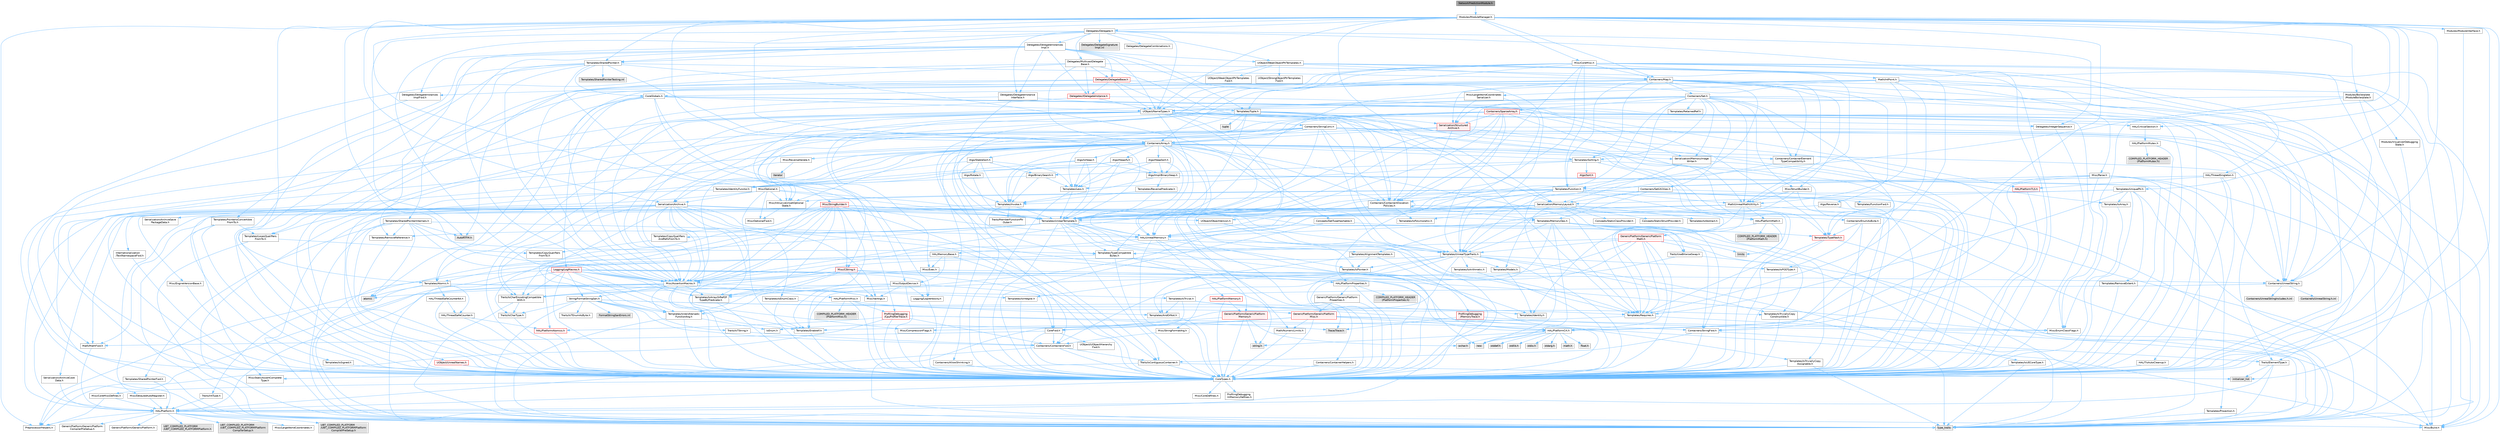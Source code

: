 digraph "NetworkPredictionModule.h"
{
 // INTERACTIVE_SVG=YES
 // LATEX_PDF_SIZE
  bgcolor="transparent";
  edge [fontname=Helvetica,fontsize=10,labelfontname=Helvetica,labelfontsize=10];
  node [fontname=Helvetica,fontsize=10,shape=box,height=0.2,width=0.4];
  Node1 [id="Node000001",label="NetworkPredictionModule.h",height=0.2,width=0.4,color="gray40", fillcolor="grey60", style="filled", fontcolor="black",tooltip=" "];
  Node1 -> Node2 [id="edge1_Node000001_Node000002",color="steelblue1",style="solid",tooltip=" "];
  Node2 [id="Node000002",label="Modules/ModuleManager.h",height=0.2,width=0.4,color="grey40", fillcolor="white", style="filled",URL="$d3/dd3/ModuleManager_8h.html",tooltip=" "];
  Node2 -> Node3 [id="edge2_Node000002_Node000003",color="steelblue1",style="solid",tooltip=" "];
  Node3 [id="Node000003",label="Containers/Array.h",height=0.2,width=0.4,color="grey40", fillcolor="white", style="filled",URL="$df/dd0/Array_8h.html",tooltip=" "];
  Node3 -> Node4 [id="edge3_Node000003_Node000004",color="steelblue1",style="solid",tooltip=" "];
  Node4 [id="Node000004",label="CoreTypes.h",height=0.2,width=0.4,color="grey40", fillcolor="white", style="filled",URL="$dc/dec/CoreTypes_8h.html",tooltip=" "];
  Node4 -> Node5 [id="edge4_Node000004_Node000005",color="steelblue1",style="solid",tooltip=" "];
  Node5 [id="Node000005",label="HAL/Platform.h",height=0.2,width=0.4,color="grey40", fillcolor="white", style="filled",URL="$d9/dd0/Platform_8h.html",tooltip=" "];
  Node5 -> Node6 [id="edge5_Node000005_Node000006",color="steelblue1",style="solid",tooltip=" "];
  Node6 [id="Node000006",label="Misc/Build.h",height=0.2,width=0.4,color="grey40", fillcolor="white", style="filled",URL="$d3/dbb/Build_8h.html",tooltip=" "];
  Node5 -> Node7 [id="edge6_Node000005_Node000007",color="steelblue1",style="solid",tooltip=" "];
  Node7 [id="Node000007",label="Misc/LargeWorldCoordinates.h",height=0.2,width=0.4,color="grey40", fillcolor="white", style="filled",URL="$d2/dcb/LargeWorldCoordinates_8h.html",tooltip=" "];
  Node5 -> Node8 [id="edge7_Node000005_Node000008",color="steelblue1",style="solid",tooltip=" "];
  Node8 [id="Node000008",label="type_traits",height=0.2,width=0.4,color="grey60", fillcolor="#E0E0E0", style="filled",tooltip=" "];
  Node5 -> Node9 [id="edge8_Node000005_Node000009",color="steelblue1",style="solid",tooltip=" "];
  Node9 [id="Node000009",label="PreprocessorHelpers.h",height=0.2,width=0.4,color="grey40", fillcolor="white", style="filled",URL="$db/ddb/PreprocessorHelpers_8h.html",tooltip=" "];
  Node5 -> Node10 [id="edge9_Node000005_Node000010",color="steelblue1",style="solid",tooltip=" "];
  Node10 [id="Node000010",label="UBT_COMPILED_PLATFORM\l/UBT_COMPILED_PLATFORMPlatform\lCompilerPreSetup.h",height=0.2,width=0.4,color="grey60", fillcolor="#E0E0E0", style="filled",tooltip=" "];
  Node5 -> Node11 [id="edge10_Node000005_Node000011",color="steelblue1",style="solid",tooltip=" "];
  Node11 [id="Node000011",label="GenericPlatform/GenericPlatform\lCompilerPreSetup.h",height=0.2,width=0.4,color="grey40", fillcolor="white", style="filled",URL="$d9/dc8/GenericPlatformCompilerPreSetup_8h.html",tooltip=" "];
  Node5 -> Node12 [id="edge11_Node000005_Node000012",color="steelblue1",style="solid",tooltip=" "];
  Node12 [id="Node000012",label="GenericPlatform/GenericPlatform.h",height=0.2,width=0.4,color="grey40", fillcolor="white", style="filled",URL="$d6/d84/GenericPlatform_8h.html",tooltip=" "];
  Node5 -> Node13 [id="edge12_Node000005_Node000013",color="steelblue1",style="solid",tooltip=" "];
  Node13 [id="Node000013",label="UBT_COMPILED_PLATFORM\l/UBT_COMPILED_PLATFORMPlatform.h",height=0.2,width=0.4,color="grey60", fillcolor="#E0E0E0", style="filled",tooltip=" "];
  Node5 -> Node14 [id="edge13_Node000005_Node000014",color="steelblue1",style="solid",tooltip=" "];
  Node14 [id="Node000014",label="UBT_COMPILED_PLATFORM\l/UBT_COMPILED_PLATFORMPlatform\lCompilerSetup.h",height=0.2,width=0.4,color="grey60", fillcolor="#E0E0E0", style="filled",tooltip=" "];
  Node4 -> Node15 [id="edge14_Node000004_Node000015",color="steelblue1",style="solid",tooltip=" "];
  Node15 [id="Node000015",label="ProfilingDebugging\l/UMemoryDefines.h",height=0.2,width=0.4,color="grey40", fillcolor="white", style="filled",URL="$d2/da2/UMemoryDefines_8h.html",tooltip=" "];
  Node4 -> Node16 [id="edge15_Node000004_Node000016",color="steelblue1",style="solid",tooltip=" "];
  Node16 [id="Node000016",label="Misc/CoreMiscDefines.h",height=0.2,width=0.4,color="grey40", fillcolor="white", style="filled",URL="$da/d38/CoreMiscDefines_8h.html",tooltip=" "];
  Node16 -> Node5 [id="edge16_Node000016_Node000005",color="steelblue1",style="solid",tooltip=" "];
  Node16 -> Node9 [id="edge17_Node000016_Node000009",color="steelblue1",style="solid",tooltip=" "];
  Node4 -> Node17 [id="edge18_Node000004_Node000017",color="steelblue1",style="solid",tooltip=" "];
  Node17 [id="Node000017",label="Misc/CoreDefines.h",height=0.2,width=0.4,color="grey40", fillcolor="white", style="filled",URL="$d3/dd2/CoreDefines_8h.html",tooltip=" "];
  Node3 -> Node18 [id="edge19_Node000003_Node000018",color="steelblue1",style="solid",tooltip=" "];
  Node18 [id="Node000018",label="Misc/AssertionMacros.h",height=0.2,width=0.4,color="grey40", fillcolor="white", style="filled",URL="$d0/dfa/AssertionMacros_8h.html",tooltip=" "];
  Node18 -> Node4 [id="edge20_Node000018_Node000004",color="steelblue1",style="solid",tooltip=" "];
  Node18 -> Node5 [id="edge21_Node000018_Node000005",color="steelblue1",style="solid",tooltip=" "];
  Node18 -> Node19 [id="edge22_Node000018_Node000019",color="steelblue1",style="solid",tooltip=" "];
  Node19 [id="Node000019",label="HAL/PlatformMisc.h",height=0.2,width=0.4,color="grey40", fillcolor="white", style="filled",URL="$d0/df5/PlatformMisc_8h.html",tooltip=" "];
  Node19 -> Node4 [id="edge23_Node000019_Node000004",color="steelblue1",style="solid",tooltip=" "];
  Node19 -> Node20 [id="edge24_Node000019_Node000020",color="steelblue1",style="solid",tooltip=" "];
  Node20 [id="Node000020",label="GenericPlatform/GenericPlatform\lMisc.h",height=0.2,width=0.4,color="red", fillcolor="#FFF0F0", style="filled",URL="$db/d9a/GenericPlatformMisc_8h.html",tooltip=" "];
  Node20 -> Node21 [id="edge25_Node000020_Node000021",color="steelblue1",style="solid",tooltip=" "];
  Node21 [id="Node000021",label="Containers/StringFwd.h",height=0.2,width=0.4,color="grey40", fillcolor="white", style="filled",URL="$df/d37/StringFwd_8h.html",tooltip=" "];
  Node21 -> Node4 [id="edge26_Node000021_Node000004",color="steelblue1",style="solid",tooltip=" "];
  Node21 -> Node22 [id="edge27_Node000021_Node000022",color="steelblue1",style="solid",tooltip=" "];
  Node22 [id="Node000022",label="Traits/ElementType.h",height=0.2,width=0.4,color="grey40", fillcolor="white", style="filled",URL="$d5/d4f/ElementType_8h.html",tooltip=" "];
  Node22 -> Node5 [id="edge28_Node000022_Node000005",color="steelblue1",style="solid",tooltip=" "];
  Node22 -> Node23 [id="edge29_Node000022_Node000023",color="steelblue1",style="solid",tooltip=" "];
  Node23 [id="Node000023",label="initializer_list",height=0.2,width=0.4,color="grey60", fillcolor="#E0E0E0", style="filled",tooltip=" "];
  Node22 -> Node8 [id="edge30_Node000022_Node000008",color="steelblue1",style="solid",tooltip=" "];
  Node21 -> Node24 [id="edge31_Node000021_Node000024",color="steelblue1",style="solid",tooltip=" "];
  Node24 [id="Node000024",label="Traits/IsContiguousContainer.h",height=0.2,width=0.4,color="grey40", fillcolor="white", style="filled",URL="$d5/d3c/IsContiguousContainer_8h.html",tooltip=" "];
  Node24 -> Node4 [id="edge32_Node000024_Node000004",color="steelblue1",style="solid",tooltip=" "];
  Node24 -> Node25 [id="edge33_Node000024_Node000025",color="steelblue1",style="solid",tooltip=" "];
  Node25 [id="Node000025",label="Misc/StaticAssertComplete\lType.h",height=0.2,width=0.4,color="grey40", fillcolor="white", style="filled",URL="$d5/d4e/StaticAssertCompleteType_8h.html",tooltip=" "];
  Node24 -> Node23 [id="edge34_Node000024_Node000023",color="steelblue1",style="solid",tooltip=" "];
  Node20 -> Node26 [id="edge35_Node000020_Node000026",color="steelblue1",style="solid",tooltip=" "];
  Node26 [id="Node000026",label="CoreFwd.h",height=0.2,width=0.4,color="grey40", fillcolor="white", style="filled",URL="$d1/d1e/CoreFwd_8h.html",tooltip=" "];
  Node26 -> Node4 [id="edge36_Node000026_Node000004",color="steelblue1",style="solid",tooltip=" "];
  Node26 -> Node27 [id="edge37_Node000026_Node000027",color="steelblue1",style="solid",tooltip=" "];
  Node27 [id="Node000027",label="Containers/ContainersFwd.h",height=0.2,width=0.4,color="grey40", fillcolor="white", style="filled",URL="$d4/d0a/ContainersFwd_8h.html",tooltip=" "];
  Node27 -> Node5 [id="edge38_Node000027_Node000005",color="steelblue1",style="solid",tooltip=" "];
  Node27 -> Node4 [id="edge39_Node000027_Node000004",color="steelblue1",style="solid",tooltip=" "];
  Node27 -> Node24 [id="edge40_Node000027_Node000024",color="steelblue1",style="solid",tooltip=" "];
  Node26 -> Node28 [id="edge41_Node000026_Node000028",color="steelblue1",style="solid",tooltip=" "];
  Node28 [id="Node000028",label="Math/MathFwd.h",height=0.2,width=0.4,color="grey40", fillcolor="white", style="filled",URL="$d2/d10/MathFwd_8h.html",tooltip=" "];
  Node28 -> Node5 [id="edge42_Node000028_Node000005",color="steelblue1",style="solid",tooltip=" "];
  Node26 -> Node29 [id="edge43_Node000026_Node000029",color="steelblue1",style="solid",tooltip=" "];
  Node29 [id="Node000029",label="UObject/UObjectHierarchy\lFwd.h",height=0.2,width=0.4,color="grey40", fillcolor="white", style="filled",URL="$d3/d13/UObjectHierarchyFwd_8h.html",tooltip=" "];
  Node20 -> Node4 [id="edge44_Node000020_Node000004",color="steelblue1",style="solid",tooltip=" "];
  Node20 -> Node31 [id="edge45_Node000020_Node000031",color="steelblue1",style="solid",tooltip=" "];
  Node31 [id="Node000031",label="HAL/PlatformCrt.h",height=0.2,width=0.4,color="grey40", fillcolor="white", style="filled",URL="$d8/d75/PlatformCrt_8h.html",tooltip=" "];
  Node31 -> Node32 [id="edge46_Node000031_Node000032",color="steelblue1",style="solid",tooltip=" "];
  Node32 [id="Node000032",label="new",height=0.2,width=0.4,color="grey60", fillcolor="#E0E0E0", style="filled",tooltip=" "];
  Node31 -> Node33 [id="edge47_Node000031_Node000033",color="steelblue1",style="solid",tooltip=" "];
  Node33 [id="Node000033",label="wchar.h",height=0.2,width=0.4,color="grey60", fillcolor="#E0E0E0", style="filled",tooltip=" "];
  Node31 -> Node34 [id="edge48_Node000031_Node000034",color="steelblue1",style="solid",tooltip=" "];
  Node34 [id="Node000034",label="stddef.h",height=0.2,width=0.4,color="grey60", fillcolor="#E0E0E0", style="filled",tooltip=" "];
  Node31 -> Node35 [id="edge49_Node000031_Node000035",color="steelblue1",style="solid",tooltip=" "];
  Node35 [id="Node000035",label="stdlib.h",height=0.2,width=0.4,color="grey60", fillcolor="#E0E0E0", style="filled",tooltip=" "];
  Node31 -> Node36 [id="edge50_Node000031_Node000036",color="steelblue1",style="solid",tooltip=" "];
  Node36 [id="Node000036",label="stdio.h",height=0.2,width=0.4,color="grey60", fillcolor="#E0E0E0", style="filled",tooltip=" "];
  Node31 -> Node37 [id="edge51_Node000031_Node000037",color="steelblue1",style="solid",tooltip=" "];
  Node37 [id="Node000037",label="stdarg.h",height=0.2,width=0.4,color="grey60", fillcolor="#E0E0E0", style="filled",tooltip=" "];
  Node31 -> Node38 [id="edge52_Node000031_Node000038",color="steelblue1",style="solid",tooltip=" "];
  Node38 [id="Node000038",label="math.h",height=0.2,width=0.4,color="grey60", fillcolor="#E0E0E0", style="filled",tooltip=" "];
  Node31 -> Node39 [id="edge53_Node000031_Node000039",color="steelblue1",style="solid",tooltip=" "];
  Node39 [id="Node000039",label="float.h",height=0.2,width=0.4,color="grey60", fillcolor="#E0E0E0", style="filled",tooltip=" "];
  Node31 -> Node40 [id="edge54_Node000031_Node000040",color="steelblue1",style="solid",tooltip=" "];
  Node40 [id="Node000040",label="string.h",height=0.2,width=0.4,color="grey60", fillcolor="#E0E0E0", style="filled",tooltip=" "];
  Node20 -> Node41 [id="edge55_Node000020_Node000041",color="steelblue1",style="solid",tooltip=" "];
  Node41 [id="Node000041",label="Math/NumericLimits.h",height=0.2,width=0.4,color="grey40", fillcolor="white", style="filled",URL="$df/d1b/NumericLimits_8h.html",tooltip=" "];
  Node41 -> Node4 [id="edge56_Node000041_Node000004",color="steelblue1",style="solid",tooltip=" "];
  Node20 -> Node42 [id="edge57_Node000020_Node000042",color="steelblue1",style="solid",tooltip=" "];
  Node42 [id="Node000042",label="Misc/CompressionFlags.h",height=0.2,width=0.4,color="grey40", fillcolor="white", style="filled",URL="$d9/d76/CompressionFlags_8h.html",tooltip=" "];
  Node20 -> Node43 [id="edge58_Node000020_Node000043",color="steelblue1",style="solid",tooltip=" "];
  Node43 [id="Node000043",label="Misc/EnumClassFlags.h",height=0.2,width=0.4,color="grey40", fillcolor="white", style="filled",URL="$d8/de7/EnumClassFlags_8h.html",tooltip=" "];
  Node19 -> Node46 [id="edge59_Node000019_Node000046",color="steelblue1",style="solid",tooltip=" "];
  Node46 [id="Node000046",label="COMPILED_PLATFORM_HEADER\l(PlatformMisc.h)",height=0.2,width=0.4,color="grey60", fillcolor="#E0E0E0", style="filled",tooltip=" "];
  Node19 -> Node47 [id="edge60_Node000019_Node000047",color="steelblue1",style="solid",tooltip=" "];
  Node47 [id="Node000047",label="ProfilingDebugging\l/CpuProfilerTrace.h",height=0.2,width=0.4,color="red", fillcolor="#FFF0F0", style="filled",URL="$da/dcb/CpuProfilerTrace_8h.html",tooltip=" "];
  Node47 -> Node4 [id="edge61_Node000047_Node000004",color="steelblue1",style="solid",tooltip=" "];
  Node47 -> Node27 [id="edge62_Node000047_Node000027",color="steelblue1",style="solid",tooltip=" "];
  Node47 -> Node48 [id="edge63_Node000047_Node000048",color="steelblue1",style="solid",tooltip=" "];
  Node48 [id="Node000048",label="HAL/PlatformAtomics.h",height=0.2,width=0.4,color="red", fillcolor="#FFF0F0", style="filled",URL="$d3/d36/PlatformAtomics_8h.html",tooltip=" "];
  Node48 -> Node4 [id="edge64_Node000048_Node000004",color="steelblue1",style="solid",tooltip=" "];
  Node47 -> Node9 [id="edge65_Node000047_Node000009",color="steelblue1",style="solid",tooltip=" "];
  Node47 -> Node6 [id="edge66_Node000047_Node000006",color="steelblue1",style="solid",tooltip=" "];
  Node47 -> Node54 [id="edge67_Node000047_Node000054",color="steelblue1",style="solid",tooltip=" "];
  Node54 [id="Node000054",label="Trace/Trace.h",height=0.2,width=0.4,color="grey60", fillcolor="#E0E0E0", style="filled",tooltip=" "];
  Node18 -> Node9 [id="edge68_Node000018_Node000009",color="steelblue1",style="solid",tooltip=" "];
  Node18 -> Node55 [id="edge69_Node000018_Node000055",color="steelblue1",style="solid",tooltip=" "];
  Node55 [id="Node000055",label="Templates/EnableIf.h",height=0.2,width=0.4,color="grey40", fillcolor="white", style="filled",URL="$d7/d60/EnableIf_8h.html",tooltip=" "];
  Node55 -> Node4 [id="edge70_Node000055_Node000004",color="steelblue1",style="solid",tooltip=" "];
  Node18 -> Node56 [id="edge71_Node000018_Node000056",color="steelblue1",style="solid",tooltip=" "];
  Node56 [id="Node000056",label="Templates/IsArrayOrRefOf\lTypeByPredicate.h",height=0.2,width=0.4,color="grey40", fillcolor="white", style="filled",URL="$d6/da1/IsArrayOrRefOfTypeByPredicate_8h.html",tooltip=" "];
  Node56 -> Node4 [id="edge72_Node000056_Node000004",color="steelblue1",style="solid",tooltip=" "];
  Node18 -> Node57 [id="edge73_Node000018_Node000057",color="steelblue1",style="solid",tooltip=" "];
  Node57 [id="Node000057",label="Templates/IsValidVariadic\lFunctionArg.h",height=0.2,width=0.4,color="grey40", fillcolor="white", style="filled",URL="$d0/dc8/IsValidVariadicFunctionArg_8h.html",tooltip=" "];
  Node57 -> Node4 [id="edge74_Node000057_Node000004",color="steelblue1",style="solid",tooltip=" "];
  Node57 -> Node58 [id="edge75_Node000057_Node000058",color="steelblue1",style="solid",tooltip=" "];
  Node58 [id="Node000058",label="IsEnum.h",height=0.2,width=0.4,color="grey40", fillcolor="white", style="filled",URL="$d4/de5/IsEnum_8h.html",tooltip=" "];
  Node57 -> Node8 [id="edge76_Node000057_Node000008",color="steelblue1",style="solid",tooltip=" "];
  Node18 -> Node59 [id="edge77_Node000018_Node000059",color="steelblue1",style="solid",tooltip=" "];
  Node59 [id="Node000059",label="Traits/IsCharEncodingCompatible\lWith.h",height=0.2,width=0.4,color="grey40", fillcolor="white", style="filled",URL="$df/dd1/IsCharEncodingCompatibleWith_8h.html",tooltip=" "];
  Node59 -> Node8 [id="edge78_Node000059_Node000008",color="steelblue1",style="solid",tooltip=" "];
  Node59 -> Node60 [id="edge79_Node000059_Node000060",color="steelblue1",style="solid",tooltip=" "];
  Node60 [id="Node000060",label="Traits/IsCharType.h",height=0.2,width=0.4,color="grey40", fillcolor="white", style="filled",URL="$db/d51/IsCharType_8h.html",tooltip=" "];
  Node60 -> Node4 [id="edge80_Node000060_Node000004",color="steelblue1",style="solid",tooltip=" "];
  Node18 -> Node61 [id="edge81_Node000018_Node000061",color="steelblue1",style="solid",tooltip=" "];
  Node61 [id="Node000061",label="Misc/VarArgs.h",height=0.2,width=0.4,color="grey40", fillcolor="white", style="filled",URL="$d5/d6f/VarArgs_8h.html",tooltip=" "];
  Node61 -> Node4 [id="edge82_Node000061_Node000004",color="steelblue1",style="solid",tooltip=" "];
  Node18 -> Node62 [id="edge83_Node000018_Node000062",color="steelblue1",style="solid",tooltip=" "];
  Node62 [id="Node000062",label="String/FormatStringSan.h",height=0.2,width=0.4,color="grey40", fillcolor="white", style="filled",URL="$d3/d8b/FormatStringSan_8h.html",tooltip=" "];
  Node62 -> Node8 [id="edge84_Node000062_Node000008",color="steelblue1",style="solid",tooltip=" "];
  Node62 -> Node4 [id="edge85_Node000062_Node000004",color="steelblue1",style="solid",tooltip=" "];
  Node62 -> Node63 [id="edge86_Node000062_Node000063",color="steelblue1",style="solid",tooltip=" "];
  Node63 [id="Node000063",label="Templates/Requires.h",height=0.2,width=0.4,color="grey40", fillcolor="white", style="filled",URL="$dc/d96/Requires_8h.html",tooltip=" "];
  Node63 -> Node55 [id="edge87_Node000063_Node000055",color="steelblue1",style="solid",tooltip=" "];
  Node63 -> Node8 [id="edge88_Node000063_Node000008",color="steelblue1",style="solid",tooltip=" "];
  Node62 -> Node64 [id="edge89_Node000062_Node000064",color="steelblue1",style="solid",tooltip=" "];
  Node64 [id="Node000064",label="Templates/Identity.h",height=0.2,width=0.4,color="grey40", fillcolor="white", style="filled",URL="$d0/dd5/Identity_8h.html",tooltip=" "];
  Node62 -> Node57 [id="edge90_Node000062_Node000057",color="steelblue1",style="solid",tooltip=" "];
  Node62 -> Node60 [id="edge91_Node000062_Node000060",color="steelblue1",style="solid",tooltip=" "];
  Node62 -> Node65 [id="edge92_Node000062_Node000065",color="steelblue1",style="solid",tooltip=" "];
  Node65 [id="Node000065",label="Traits/IsTEnumAsByte.h",height=0.2,width=0.4,color="grey40", fillcolor="white", style="filled",URL="$d1/de6/IsTEnumAsByte_8h.html",tooltip=" "];
  Node62 -> Node66 [id="edge93_Node000062_Node000066",color="steelblue1",style="solid",tooltip=" "];
  Node66 [id="Node000066",label="Traits/IsTString.h",height=0.2,width=0.4,color="grey40", fillcolor="white", style="filled",URL="$d0/df8/IsTString_8h.html",tooltip=" "];
  Node66 -> Node27 [id="edge94_Node000066_Node000027",color="steelblue1",style="solid",tooltip=" "];
  Node62 -> Node27 [id="edge95_Node000062_Node000027",color="steelblue1",style="solid",tooltip=" "];
  Node62 -> Node67 [id="edge96_Node000062_Node000067",color="steelblue1",style="solid",tooltip=" "];
  Node67 [id="Node000067",label="FormatStringSanErrors.inl",height=0.2,width=0.4,color="grey60", fillcolor="#E0E0E0", style="filled",tooltip=" "];
  Node18 -> Node68 [id="edge97_Node000018_Node000068",color="steelblue1",style="solid",tooltip=" "];
  Node68 [id="Node000068",label="atomic",height=0.2,width=0.4,color="grey60", fillcolor="#E0E0E0", style="filled",tooltip=" "];
  Node3 -> Node69 [id="edge98_Node000003_Node000069",color="steelblue1",style="solid",tooltip=" "];
  Node69 [id="Node000069",label="Misc/IntrusiveUnsetOptional\lState.h",height=0.2,width=0.4,color="grey40", fillcolor="white", style="filled",URL="$d2/d0a/IntrusiveUnsetOptionalState_8h.html",tooltip=" "];
  Node69 -> Node70 [id="edge99_Node000069_Node000070",color="steelblue1",style="solid",tooltip=" "];
  Node70 [id="Node000070",label="Misc/OptionalFwd.h",height=0.2,width=0.4,color="grey40", fillcolor="white", style="filled",URL="$dc/d50/OptionalFwd_8h.html",tooltip=" "];
  Node3 -> Node71 [id="edge100_Node000003_Node000071",color="steelblue1",style="solid",tooltip=" "];
  Node71 [id="Node000071",label="Misc/ReverseIterate.h",height=0.2,width=0.4,color="grey40", fillcolor="white", style="filled",URL="$db/de3/ReverseIterate_8h.html",tooltip=" "];
  Node71 -> Node5 [id="edge101_Node000071_Node000005",color="steelblue1",style="solid",tooltip=" "];
  Node71 -> Node72 [id="edge102_Node000071_Node000072",color="steelblue1",style="solid",tooltip=" "];
  Node72 [id="Node000072",label="iterator",height=0.2,width=0.4,color="grey60", fillcolor="#E0E0E0", style="filled",tooltip=" "];
  Node3 -> Node73 [id="edge103_Node000003_Node000073",color="steelblue1",style="solid",tooltip=" "];
  Node73 [id="Node000073",label="HAL/UnrealMemory.h",height=0.2,width=0.4,color="grey40", fillcolor="white", style="filled",URL="$d9/d96/UnrealMemory_8h.html",tooltip=" "];
  Node73 -> Node4 [id="edge104_Node000073_Node000004",color="steelblue1",style="solid",tooltip=" "];
  Node73 -> Node74 [id="edge105_Node000073_Node000074",color="steelblue1",style="solid",tooltip=" "];
  Node74 [id="Node000074",label="GenericPlatform/GenericPlatform\lMemory.h",height=0.2,width=0.4,color="red", fillcolor="#FFF0F0", style="filled",URL="$dd/d22/GenericPlatformMemory_8h.html",tooltip=" "];
  Node74 -> Node26 [id="edge106_Node000074_Node000026",color="steelblue1",style="solid",tooltip=" "];
  Node74 -> Node4 [id="edge107_Node000074_Node000004",color="steelblue1",style="solid",tooltip=" "];
  Node74 -> Node40 [id="edge108_Node000074_Node000040",color="steelblue1",style="solid",tooltip=" "];
  Node74 -> Node33 [id="edge109_Node000074_Node000033",color="steelblue1",style="solid",tooltip=" "];
  Node73 -> Node77 [id="edge110_Node000073_Node000077",color="steelblue1",style="solid",tooltip=" "];
  Node77 [id="Node000077",label="HAL/MemoryBase.h",height=0.2,width=0.4,color="grey40", fillcolor="white", style="filled",URL="$d6/d9f/MemoryBase_8h.html",tooltip=" "];
  Node77 -> Node4 [id="edge111_Node000077_Node000004",color="steelblue1",style="solid",tooltip=" "];
  Node77 -> Node48 [id="edge112_Node000077_Node000048",color="steelblue1",style="solid",tooltip=" "];
  Node77 -> Node31 [id="edge113_Node000077_Node000031",color="steelblue1",style="solid",tooltip=" "];
  Node77 -> Node78 [id="edge114_Node000077_Node000078",color="steelblue1",style="solid",tooltip=" "];
  Node78 [id="Node000078",label="Misc/Exec.h",height=0.2,width=0.4,color="grey40", fillcolor="white", style="filled",URL="$de/ddb/Exec_8h.html",tooltip=" "];
  Node78 -> Node4 [id="edge115_Node000078_Node000004",color="steelblue1",style="solid",tooltip=" "];
  Node78 -> Node18 [id="edge116_Node000078_Node000018",color="steelblue1",style="solid",tooltip=" "];
  Node77 -> Node79 [id="edge117_Node000077_Node000079",color="steelblue1",style="solid",tooltip=" "];
  Node79 [id="Node000079",label="Misc/OutputDevice.h",height=0.2,width=0.4,color="grey40", fillcolor="white", style="filled",URL="$d7/d32/OutputDevice_8h.html",tooltip=" "];
  Node79 -> Node26 [id="edge118_Node000079_Node000026",color="steelblue1",style="solid",tooltip=" "];
  Node79 -> Node4 [id="edge119_Node000079_Node000004",color="steelblue1",style="solid",tooltip=" "];
  Node79 -> Node80 [id="edge120_Node000079_Node000080",color="steelblue1",style="solid",tooltip=" "];
  Node80 [id="Node000080",label="Logging/LogVerbosity.h",height=0.2,width=0.4,color="grey40", fillcolor="white", style="filled",URL="$d2/d8f/LogVerbosity_8h.html",tooltip=" "];
  Node80 -> Node4 [id="edge121_Node000080_Node000004",color="steelblue1",style="solid",tooltip=" "];
  Node79 -> Node61 [id="edge122_Node000079_Node000061",color="steelblue1",style="solid",tooltip=" "];
  Node79 -> Node56 [id="edge123_Node000079_Node000056",color="steelblue1",style="solid",tooltip=" "];
  Node79 -> Node57 [id="edge124_Node000079_Node000057",color="steelblue1",style="solid",tooltip=" "];
  Node79 -> Node59 [id="edge125_Node000079_Node000059",color="steelblue1",style="solid",tooltip=" "];
  Node77 -> Node81 [id="edge126_Node000077_Node000081",color="steelblue1",style="solid",tooltip=" "];
  Node81 [id="Node000081",label="Templates/Atomic.h",height=0.2,width=0.4,color="grey40", fillcolor="white", style="filled",URL="$d3/d91/Atomic_8h.html",tooltip=" "];
  Node81 -> Node82 [id="edge127_Node000081_Node000082",color="steelblue1",style="solid",tooltip=" "];
  Node82 [id="Node000082",label="HAL/ThreadSafeCounter.h",height=0.2,width=0.4,color="grey40", fillcolor="white", style="filled",URL="$dc/dc9/ThreadSafeCounter_8h.html",tooltip=" "];
  Node82 -> Node4 [id="edge128_Node000082_Node000004",color="steelblue1",style="solid",tooltip=" "];
  Node82 -> Node48 [id="edge129_Node000082_Node000048",color="steelblue1",style="solid",tooltip=" "];
  Node81 -> Node83 [id="edge130_Node000081_Node000083",color="steelblue1",style="solid",tooltip=" "];
  Node83 [id="Node000083",label="HAL/ThreadSafeCounter64.h",height=0.2,width=0.4,color="grey40", fillcolor="white", style="filled",URL="$d0/d12/ThreadSafeCounter64_8h.html",tooltip=" "];
  Node83 -> Node4 [id="edge131_Node000083_Node000004",color="steelblue1",style="solid",tooltip=" "];
  Node83 -> Node82 [id="edge132_Node000083_Node000082",color="steelblue1",style="solid",tooltip=" "];
  Node81 -> Node84 [id="edge133_Node000081_Node000084",color="steelblue1",style="solid",tooltip=" "];
  Node84 [id="Node000084",label="Templates/IsIntegral.h",height=0.2,width=0.4,color="grey40", fillcolor="white", style="filled",URL="$da/d64/IsIntegral_8h.html",tooltip=" "];
  Node84 -> Node4 [id="edge134_Node000084_Node000004",color="steelblue1",style="solid",tooltip=" "];
  Node81 -> Node85 [id="edge135_Node000081_Node000085",color="steelblue1",style="solid",tooltip=" "];
  Node85 [id="Node000085",label="Templates/IsTrivial.h",height=0.2,width=0.4,color="grey40", fillcolor="white", style="filled",URL="$da/d4c/IsTrivial_8h.html",tooltip=" "];
  Node85 -> Node86 [id="edge136_Node000085_Node000086",color="steelblue1",style="solid",tooltip=" "];
  Node86 [id="Node000086",label="Templates/AndOrNot.h",height=0.2,width=0.4,color="grey40", fillcolor="white", style="filled",URL="$db/d0a/AndOrNot_8h.html",tooltip=" "];
  Node86 -> Node4 [id="edge137_Node000086_Node000004",color="steelblue1",style="solid",tooltip=" "];
  Node85 -> Node87 [id="edge138_Node000085_Node000087",color="steelblue1",style="solid",tooltip=" "];
  Node87 [id="Node000087",label="Templates/IsTriviallyCopy\lConstructible.h",height=0.2,width=0.4,color="grey40", fillcolor="white", style="filled",URL="$d3/d78/IsTriviallyCopyConstructible_8h.html",tooltip=" "];
  Node87 -> Node4 [id="edge139_Node000087_Node000004",color="steelblue1",style="solid",tooltip=" "];
  Node87 -> Node8 [id="edge140_Node000087_Node000008",color="steelblue1",style="solid",tooltip=" "];
  Node85 -> Node88 [id="edge141_Node000085_Node000088",color="steelblue1",style="solid",tooltip=" "];
  Node88 [id="Node000088",label="Templates/IsTriviallyCopy\lAssignable.h",height=0.2,width=0.4,color="grey40", fillcolor="white", style="filled",URL="$d2/df2/IsTriviallyCopyAssignable_8h.html",tooltip=" "];
  Node88 -> Node4 [id="edge142_Node000088_Node000004",color="steelblue1",style="solid",tooltip=" "];
  Node88 -> Node8 [id="edge143_Node000088_Node000008",color="steelblue1",style="solid",tooltip=" "];
  Node85 -> Node8 [id="edge144_Node000085_Node000008",color="steelblue1",style="solid",tooltip=" "];
  Node81 -> Node89 [id="edge145_Node000081_Node000089",color="steelblue1",style="solid",tooltip=" "];
  Node89 [id="Node000089",label="Traits/IntType.h",height=0.2,width=0.4,color="grey40", fillcolor="white", style="filled",URL="$d7/deb/IntType_8h.html",tooltip=" "];
  Node89 -> Node5 [id="edge146_Node000089_Node000005",color="steelblue1",style="solid",tooltip=" "];
  Node81 -> Node68 [id="edge147_Node000081_Node000068",color="steelblue1",style="solid",tooltip=" "];
  Node73 -> Node90 [id="edge148_Node000073_Node000090",color="steelblue1",style="solid",tooltip=" "];
  Node90 [id="Node000090",label="HAL/PlatformMemory.h",height=0.2,width=0.4,color="red", fillcolor="#FFF0F0", style="filled",URL="$de/d68/PlatformMemory_8h.html",tooltip=" "];
  Node90 -> Node4 [id="edge149_Node000090_Node000004",color="steelblue1",style="solid",tooltip=" "];
  Node90 -> Node74 [id="edge150_Node000090_Node000074",color="steelblue1",style="solid",tooltip=" "];
  Node73 -> Node92 [id="edge151_Node000073_Node000092",color="steelblue1",style="solid",tooltip=" "];
  Node92 [id="Node000092",label="ProfilingDebugging\l/MemoryTrace.h",height=0.2,width=0.4,color="red", fillcolor="#FFF0F0", style="filled",URL="$da/dd7/MemoryTrace_8h.html",tooltip=" "];
  Node92 -> Node5 [id="edge152_Node000092_Node000005",color="steelblue1",style="solid",tooltip=" "];
  Node92 -> Node43 [id="edge153_Node000092_Node000043",color="steelblue1",style="solid",tooltip=" "];
  Node92 -> Node54 [id="edge154_Node000092_Node000054",color="steelblue1",style="solid",tooltip=" "];
  Node73 -> Node93 [id="edge155_Node000073_Node000093",color="steelblue1",style="solid",tooltip=" "];
  Node93 [id="Node000093",label="Templates/IsPointer.h",height=0.2,width=0.4,color="grey40", fillcolor="white", style="filled",URL="$d7/d05/IsPointer_8h.html",tooltip=" "];
  Node93 -> Node4 [id="edge156_Node000093_Node000004",color="steelblue1",style="solid",tooltip=" "];
  Node3 -> Node94 [id="edge157_Node000003_Node000094",color="steelblue1",style="solid",tooltip=" "];
  Node94 [id="Node000094",label="Templates/UnrealTypeTraits.h",height=0.2,width=0.4,color="grey40", fillcolor="white", style="filled",URL="$d2/d2d/UnrealTypeTraits_8h.html",tooltip=" "];
  Node94 -> Node4 [id="edge158_Node000094_Node000004",color="steelblue1",style="solid",tooltip=" "];
  Node94 -> Node93 [id="edge159_Node000094_Node000093",color="steelblue1",style="solid",tooltip=" "];
  Node94 -> Node18 [id="edge160_Node000094_Node000018",color="steelblue1",style="solid",tooltip=" "];
  Node94 -> Node86 [id="edge161_Node000094_Node000086",color="steelblue1",style="solid",tooltip=" "];
  Node94 -> Node55 [id="edge162_Node000094_Node000055",color="steelblue1",style="solid",tooltip=" "];
  Node94 -> Node95 [id="edge163_Node000094_Node000095",color="steelblue1",style="solid",tooltip=" "];
  Node95 [id="Node000095",label="Templates/IsArithmetic.h",height=0.2,width=0.4,color="grey40", fillcolor="white", style="filled",URL="$d2/d5d/IsArithmetic_8h.html",tooltip=" "];
  Node95 -> Node4 [id="edge164_Node000095_Node000004",color="steelblue1",style="solid",tooltip=" "];
  Node94 -> Node58 [id="edge165_Node000094_Node000058",color="steelblue1",style="solid",tooltip=" "];
  Node94 -> Node96 [id="edge166_Node000094_Node000096",color="steelblue1",style="solid",tooltip=" "];
  Node96 [id="Node000096",label="Templates/Models.h",height=0.2,width=0.4,color="grey40", fillcolor="white", style="filled",URL="$d3/d0c/Models_8h.html",tooltip=" "];
  Node96 -> Node64 [id="edge167_Node000096_Node000064",color="steelblue1",style="solid",tooltip=" "];
  Node94 -> Node97 [id="edge168_Node000094_Node000097",color="steelblue1",style="solid",tooltip=" "];
  Node97 [id="Node000097",label="Templates/IsPODType.h",height=0.2,width=0.4,color="grey40", fillcolor="white", style="filled",URL="$d7/db1/IsPODType_8h.html",tooltip=" "];
  Node97 -> Node4 [id="edge169_Node000097_Node000004",color="steelblue1",style="solid",tooltip=" "];
  Node94 -> Node98 [id="edge170_Node000094_Node000098",color="steelblue1",style="solid",tooltip=" "];
  Node98 [id="Node000098",label="Templates/IsUECoreType.h",height=0.2,width=0.4,color="grey40", fillcolor="white", style="filled",URL="$d1/db8/IsUECoreType_8h.html",tooltip=" "];
  Node98 -> Node4 [id="edge171_Node000098_Node000004",color="steelblue1",style="solid",tooltip=" "];
  Node98 -> Node8 [id="edge172_Node000098_Node000008",color="steelblue1",style="solid",tooltip=" "];
  Node94 -> Node87 [id="edge173_Node000094_Node000087",color="steelblue1",style="solid",tooltip=" "];
  Node3 -> Node99 [id="edge174_Node000003_Node000099",color="steelblue1",style="solid",tooltip=" "];
  Node99 [id="Node000099",label="Templates/UnrealTemplate.h",height=0.2,width=0.4,color="grey40", fillcolor="white", style="filled",URL="$d4/d24/UnrealTemplate_8h.html",tooltip=" "];
  Node99 -> Node4 [id="edge175_Node000099_Node000004",color="steelblue1",style="solid",tooltip=" "];
  Node99 -> Node93 [id="edge176_Node000099_Node000093",color="steelblue1",style="solid",tooltip=" "];
  Node99 -> Node73 [id="edge177_Node000099_Node000073",color="steelblue1",style="solid",tooltip=" "];
  Node99 -> Node100 [id="edge178_Node000099_Node000100",color="steelblue1",style="solid",tooltip=" "];
  Node100 [id="Node000100",label="Templates/CopyQualifiers\lAndRefsFromTo.h",height=0.2,width=0.4,color="grey40", fillcolor="white", style="filled",URL="$d3/db3/CopyQualifiersAndRefsFromTo_8h.html",tooltip=" "];
  Node100 -> Node101 [id="edge179_Node000100_Node000101",color="steelblue1",style="solid",tooltip=" "];
  Node101 [id="Node000101",label="Templates/CopyQualifiers\lFromTo.h",height=0.2,width=0.4,color="grey40", fillcolor="white", style="filled",URL="$d5/db4/CopyQualifiersFromTo_8h.html",tooltip=" "];
  Node99 -> Node94 [id="edge180_Node000099_Node000094",color="steelblue1",style="solid",tooltip=" "];
  Node99 -> Node102 [id="edge181_Node000099_Node000102",color="steelblue1",style="solid",tooltip=" "];
  Node102 [id="Node000102",label="Templates/RemoveReference.h",height=0.2,width=0.4,color="grey40", fillcolor="white", style="filled",URL="$da/dbe/RemoveReference_8h.html",tooltip=" "];
  Node102 -> Node4 [id="edge182_Node000102_Node000004",color="steelblue1",style="solid",tooltip=" "];
  Node99 -> Node63 [id="edge183_Node000099_Node000063",color="steelblue1",style="solid",tooltip=" "];
  Node99 -> Node103 [id="edge184_Node000099_Node000103",color="steelblue1",style="solid",tooltip=" "];
  Node103 [id="Node000103",label="Templates/TypeCompatible\lBytes.h",height=0.2,width=0.4,color="grey40", fillcolor="white", style="filled",URL="$df/d0a/TypeCompatibleBytes_8h.html",tooltip=" "];
  Node103 -> Node4 [id="edge185_Node000103_Node000004",color="steelblue1",style="solid",tooltip=" "];
  Node103 -> Node40 [id="edge186_Node000103_Node000040",color="steelblue1",style="solid",tooltip=" "];
  Node103 -> Node32 [id="edge187_Node000103_Node000032",color="steelblue1",style="solid",tooltip=" "];
  Node103 -> Node8 [id="edge188_Node000103_Node000008",color="steelblue1",style="solid",tooltip=" "];
  Node99 -> Node64 [id="edge189_Node000099_Node000064",color="steelblue1",style="solid",tooltip=" "];
  Node99 -> Node24 [id="edge190_Node000099_Node000024",color="steelblue1",style="solid",tooltip=" "];
  Node99 -> Node104 [id="edge191_Node000099_Node000104",color="steelblue1",style="solid",tooltip=" "];
  Node104 [id="Node000104",label="Traits/UseBitwiseSwap.h",height=0.2,width=0.4,color="grey40", fillcolor="white", style="filled",URL="$db/df3/UseBitwiseSwap_8h.html",tooltip=" "];
  Node104 -> Node4 [id="edge192_Node000104_Node000004",color="steelblue1",style="solid",tooltip=" "];
  Node104 -> Node8 [id="edge193_Node000104_Node000008",color="steelblue1",style="solid",tooltip=" "];
  Node99 -> Node8 [id="edge194_Node000099_Node000008",color="steelblue1",style="solid",tooltip=" "];
  Node3 -> Node105 [id="edge195_Node000003_Node000105",color="steelblue1",style="solid",tooltip=" "];
  Node105 [id="Node000105",label="Containers/AllowShrinking.h",height=0.2,width=0.4,color="grey40", fillcolor="white", style="filled",URL="$d7/d1a/AllowShrinking_8h.html",tooltip=" "];
  Node105 -> Node4 [id="edge196_Node000105_Node000004",color="steelblue1",style="solid",tooltip=" "];
  Node3 -> Node106 [id="edge197_Node000003_Node000106",color="steelblue1",style="solid",tooltip=" "];
  Node106 [id="Node000106",label="Containers/ContainerAllocation\lPolicies.h",height=0.2,width=0.4,color="grey40", fillcolor="white", style="filled",URL="$d7/dff/ContainerAllocationPolicies_8h.html",tooltip=" "];
  Node106 -> Node4 [id="edge198_Node000106_Node000004",color="steelblue1",style="solid",tooltip=" "];
  Node106 -> Node107 [id="edge199_Node000106_Node000107",color="steelblue1",style="solid",tooltip=" "];
  Node107 [id="Node000107",label="Containers/ContainerHelpers.h",height=0.2,width=0.4,color="grey40", fillcolor="white", style="filled",URL="$d7/d33/ContainerHelpers_8h.html",tooltip=" "];
  Node107 -> Node4 [id="edge200_Node000107_Node000004",color="steelblue1",style="solid",tooltip=" "];
  Node106 -> Node106 [id="edge201_Node000106_Node000106",color="steelblue1",style="solid",tooltip=" "];
  Node106 -> Node108 [id="edge202_Node000106_Node000108",color="steelblue1",style="solid",tooltip=" "];
  Node108 [id="Node000108",label="HAL/PlatformMath.h",height=0.2,width=0.4,color="grey40", fillcolor="white", style="filled",URL="$dc/d53/PlatformMath_8h.html",tooltip=" "];
  Node108 -> Node4 [id="edge203_Node000108_Node000004",color="steelblue1",style="solid",tooltip=" "];
  Node108 -> Node109 [id="edge204_Node000108_Node000109",color="steelblue1",style="solid",tooltip=" "];
  Node109 [id="Node000109",label="GenericPlatform/GenericPlatform\lMath.h",height=0.2,width=0.4,color="red", fillcolor="#FFF0F0", style="filled",URL="$d5/d79/GenericPlatformMath_8h.html",tooltip=" "];
  Node109 -> Node4 [id="edge205_Node000109_Node000004",color="steelblue1",style="solid",tooltip=" "];
  Node109 -> Node27 [id="edge206_Node000109_Node000027",color="steelblue1",style="solid",tooltip=" "];
  Node109 -> Node31 [id="edge207_Node000109_Node000031",color="steelblue1",style="solid",tooltip=" "];
  Node109 -> Node86 [id="edge208_Node000109_Node000086",color="steelblue1",style="solid",tooltip=" "];
  Node109 -> Node94 [id="edge209_Node000109_Node000094",color="steelblue1",style="solid",tooltip=" "];
  Node109 -> Node63 [id="edge210_Node000109_Node000063",color="steelblue1",style="solid",tooltip=" "];
  Node109 -> Node103 [id="edge211_Node000109_Node000103",color="steelblue1",style="solid",tooltip=" "];
  Node109 -> Node114 [id="edge212_Node000109_Node000114",color="steelblue1",style="solid",tooltip=" "];
  Node114 [id="Node000114",label="limits",height=0.2,width=0.4,color="grey60", fillcolor="#E0E0E0", style="filled",tooltip=" "];
  Node109 -> Node8 [id="edge213_Node000109_Node000008",color="steelblue1",style="solid",tooltip=" "];
  Node108 -> Node115 [id="edge214_Node000108_Node000115",color="steelblue1",style="solid",tooltip=" "];
  Node115 [id="Node000115",label="COMPILED_PLATFORM_HEADER\l(PlatformMath.h)",height=0.2,width=0.4,color="grey60", fillcolor="#E0E0E0", style="filled",tooltip=" "];
  Node106 -> Node73 [id="edge215_Node000106_Node000073",color="steelblue1",style="solid",tooltip=" "];
  Node106 -> Node41 [id="edge216_Node000106_Node000041",color="steelblue1",style="solid",tooltip=" "];
  Node106 -> Node18 [id="edge217_Node000106_Node000018",color="steelblue1",style="solid",tooltip=" "];
  Node106 -> Node116 [id="edge218_Node000106_Node000116",color="steelblue1",style="solid",tooltip=" "];
  Node116 [id="Node000116",label="Templates/IsPolymorphic.h",height=0.2,width=0.4,color="grey40", fillcolor="white", style="filled",URL="$dc/d20/IsPolymorphic_8h.html",tooltip=" "];
  Node106 -> Node117 [id="edge219_Node000106_Node000117",color="steelblue1",style="solid",tooltip=" "];
  Node117 [id="Node000117",label="Templates/MemoryOps.h",height=0.2,width=0.4,color="grey40", fillcolor="white", style="filled",URL="$db/dea/MemoryOps_8h.html",tooltip=" "];
  Node117 -> Node4 [id="edge220_Node000117_Node000004",color="steelblue1",style="solid",tooltip=" "];
  Node117 -> Node73 [id="edge221_Node000117_Node000073",color="steelblue1",style="solid",tooltip=" "];
  Node117 -> Node88 [id="edge222_Node000117_Node000088",color="steelblue1",style="solid",tooltip=" "];
  Node117 -> Node87 [id="edge223_Node000117_Node000087",color="steelblue1",style="solid",tooltip=" "];
  Node117 -> Node63 [id="edge224_Node000117_Node000063",color="steelblue1",style="solid",tooltip=" "];
  Node117 -> Node94 [id="edge225_Node000117_Node000094",color="steelblue1",style="solid",tooltip=" "];
  Node117 -> Node104 [id="edge226_Node000117_Node000104",color="steelblue1",style="solid",tooltip=" "];
  Node117 -> Node32 [id="edge227_Node000117_Node000032",color="steelblue1",style="solid",tooltip=" "];
  Node117 -> Node8 [id="edge228_Node000117_Node000008",color="steelblue1",style="solid",tooltip=" "];
  Node106 -> Node103 [id="edge229_Node000106_Node000103",color="steelblue1",style="solid",tooltip=" "];
  Node106 -> Node8 [id="edge230_Node000106_Node000008",color="steelblue1",style="solid",tooltip=" "];
  Node3 -> Node118 [id="edge231_Node000003_Node000118",color="steelblue1",style="solid",tooltip=" "];
  Node118 [id="Node000118",label="Containers/ContainerElement\lTypeCompatibility.h",height=0.2,width=0.4,color="grey40", fillcolor="white", style="filled",URL="$df/ddf/ContainerElementTypeCompatibility_8h.html",tooltip=" "];
  Node118 -> Node4 [id="edge232_Node000118_Node000004",color="steelblue1",style="solid",tooltip=" "];
  Node118 -> Node94 [id="edge233_Node000118_Node000094",color="steelblue1",style="solid",tooltip=" "];
  Node3 -> Node119 [id="edge234_Node000003_Node000119",color="steelblue1",style="solid",tooltip=" "];
  Node119 [id="Node000119",label="Serialization/Archive.h",height=0.2,width=0.4,color="grey40", fillcolor="white", style="filled",URL="$d7/d3b/Archive_8h.html",tooltip=" "];
  Node119 -> Node26 [id="edge235_Node000119_Node000026",color="steelblue1",style="solid",tooltip=" "];
  Node119 -> Node4 [id="edge236_Node000119_Node000004",color="steelblue1",style="solid",tooltip=" "];
  Node119 -> Node120 [id="edge237_Node000119_Node000120",color="steelblue1",style="solid",tooltip=" "];
  Node120 [id="Node000120",label="HAL/PlatformProperties.h",height=0.2,width=0.4,color="grey40", fillcolor="white", style="filled",URL="$d9/db0/PlatformProperties_8h.html",tooltip=" "];
  Node120 -> Node4 [id="edge238_Node000120_Node000004",color="steelblue1",style="solid",tooltip=" "];
  Node120 -> Node121 [id="edge239_Node000120_Node000121",color="steelblue1",style="solid",tooltip=" "];
  Node121 [id="Node000121",label="GenericPlatform/GenericPlatform\lProperties.h",height=0.2,width=0.4,color="grey40", fillcolor="white", style="filled",URL="$d2/dcd/GenericPlatformProperties_8h.html",tooltip=" "];
  Node121 -> Node4 [id="edge240_Node000121_Node000004",color="steelblue1",style="solid",tooltip=" "];
  Node121 -> Node20 [id="edge241_Node000121_Node000020",color="steelblue1",style="solid",tooltip=" "];
  Node120 -> Node122 [id="edge242_Node000120_Node000122",color="steelblue1",style="solid",tooltip=" "];
  Node122 [id="Node000122",label="COMPILED_PLATFORM_HEADER\l(PlatformProperties.h)",height=0.2,width=0.4,color="grey60", fillcolor="#E0E0E0", style="filled",tooltip=" "];
  Node119 -> Node123 [id="edge243_Node000119_Node000123",color="steelblue1",style="solid",tooltip=" "];
  Node123 [id="Node000123",label="Internationalization\l/TextNamespaceFwd.h",height=0.2,width=0.4,color="grey40", fillcolor="white", style="filled",URL="$d8/d97/TextNamespaceFwd_8h.html",tooltip=" "];
  Node123 -> Node4 [id="edge244_Node000123_Node000004",color="steelblue1",style="solid",tooltip=" "];
  Node119 -> Node28 [id="edge245_Node000119_Node000028",color="steelblue1",style="solid",tooltip=" "];
  Node119 -> Node18 [id="edge246_Node000119_Node000018",color="steelblue1",style="solid",tooltip=" "];
  Node119 -> Node6 [id="edge247_Node000119_Node000006",color="steelblue1",style="solid",tooltip=" "];
  Node119 -> Node42 [id="edge248_Node000119_Node000042",color="steelblue1",style="solid",tooltip=" "];
  Node119 -> Node124 [id="edge249_Node000119_Node000124",color="steelblue1",style="solid",tooltip=" "];
  Node124 [id="Node000124",label="Misc/EngineVersionBase.h",height=0.2,width=0.4,color="grey40", fillcolor="white", style="filled",URL="$d5/d2b/EngineVersionBase_8h.html",tooltip=" "];
  Node124 -> Node4 [id="edge250_Node000124_Node000004",color="steelblue1",style="solid",tooltip=" "];
  Node119 -> Node61 [id="edge251_Node000119_Node000061",color="steelblue1",style="solid",tooltip=" "];
  Node119 -> Node125 [id="edge252_Node000119_Node000125",color="steelblue1",style="solid",tooltip=" "];
  Node125 [id="Node000125",label="Serialization/ArchiveCook\lData.h",height=0.2,width=0.4,color="grey40", fillcolor="white", style="filled",URL="$dc/db6/ArchiveCookData_8h.html",tooltip=" "];
  Node125 -> Node5 [id="edge253_Node000125_Node000005",color="steelblue1",style="solid",tooltip=" "];
  Node119 -> Node126 [id="edge254_Node000119_Node000126",color="steelblue1",style="solid",tooltip=" "];
  Node126 [id="Node000126",label="Serialization/ArchiveSave\lPackageData.h",height=0.2,width=0.4,color="grey40", fillcolor="white", style="filled",URL="$d1/d37/ArchiveSavePackageData_8h.html",tooltip=" "];
  Node119 -> Node55 [id="edge255_Node000119_Node000055",color="steelblue1",style="solid",tooltip=" "];
  Node119 -> Node56 [id="edge256_Node000119_Node000056",color="steelblue1",style="solid",tooltip=" "];
  Node119 -> Node127 [id="edge257_Node000119_Node000127",color="steelblue1",style="solid",tooltip=" "];
  Node127 [id="Node000127",label="Templates/IsEnumClass.h",height=0.2,width=0.4,color="grey40", fillcolor="white", style="filled",URL="$d7/d15/IsEnumClass_8h.html",tooltip=" "];
  Node127 -> Node4 [id="edge258_Node000127_Node000004",color="steelblue1",style="solid",tooltip=" "];
  Node127 -> Node86 [id="edge259_Node000127_Node000086",color="steelblue1",style="solid",tooltip=" "];
  Node119 -> Node113 [id="edge260_Node000119_Node000113",color="steelblue1",style="solid",tooltip=" "];
  Node113 [id="Node000113",label="Templates/IsSigned.h",height=0.2,width=0.4,color="grey40", fillcolor="white", style="filled",URL="$d8/dd8/IsSigned_8h.html",tooltip=" "];
  Node113 -> Node4 [id="edge261_Node000113_Node000004",color="steelblue1",style="solid",tooltip=" "];
  Node119 -> Node57 [id="edge262_Node000119_Node000057",color="steelblue1",style="solid",tooltip=" "];
  Node119 -> Node99 [id="edge263_Node000119_Node000099",color="steelblue1",style="solid",tooltip=" "];
  Node119 -> Node59 [id="edge264_Node000119_Node000059",color="steelblue1",style="solid",tooltip=" "];
  Node119 -> Node128 [id="edge265_Node000119_Node000128",color="steelblue1",style="solid",tooltip=" "];
  Node128 [id="Node000128",label="UObject/ObjectVersion.h",height=0.2,width=0.4,color="grey40", fillcolor="white", style="filled",URL="$da/d63/ObjectVersion_8h.html",tooltip=" "];
  Node128 -> Node4 [id="edge266_Node000128_Node000004",color="steelblue1",style="solid",tooltip=" "];
  Node3 -> Node129 [id="edge267_Node000003_Node000129",color="steelblue1",style="solid",tooltip=" "];
  Node129 [id="Node000129",label="Serialization/MemoryImage\lWriter.h",height=0.2,width=0.4,color="grey40", fillcolor="white", style="filled",URL="$d0/d08/MemoryImageWriter_8h.html",tooltip=" "];
  Node129 -> Node4 [id="edge268_Node000129_Node000004",color="steelblue1",style="solid",tooltip=" "];
  Node129 -> Node130 [id="edge269_Node000129_Node000130",color="steelblue1",style="solid",tooltip=" "];
  Node130 [id="Node000130",label="Serialization/MemoryLayout.h",height=0.2,width=0.4,color="grey40", fillcolor="white", style="filled",URL="$d7/d66/MemoryLayout_8h.html",tooltip=" "];
  Node130 -> Node131 [id="edge270_Node000130_Node000131",color="steelblue1",style="solid",tooltip=" "];
  Node131 [id="Node000131",label="Concepts/StaticClassProvider.h",height=0.2,width=0.4,color="grey40", fillcolor="white", style="filled",URL="$dd/d83/StaticClassProvider_8h.html",tooltip=" "];
  Node130 -> Node132 [id="edge271_Node000130_Node000132",color="steelblue1",style="solid",tooltip=" "];
  Node132 [id="Node000132",label="Concepts/StaticStructProvider.h",height=0.2,width=0.4,color="grey40", fillcolor="white", style="filled",URL="$d5/d77/StaticStructProvider_8h.html",tooltip=" "];
  Node130 -> Node133 [id="edge272_Node000130_Node000133",color="steelblue1",style="solid",tooltip=" "];
  Node133 [id="Node000133",label="Containers/EnumAsByte.h",height=0.2,width=0.4,color="grey40", fillcolor="white", style="filled",URL="$d6/d9a/EnumAsByte_8h.html",tooltip=" "];
  Node133 -> Node4 [id="edge273_Node000133_Node000004",color="steelblue1",style="solid",tooltip=" "];
  Node133 -> Node97 [id="edge274_Node000133_Node000097",color="steelblue1",style="solid",tooltip=" "];
  Node133 -> Node134 [id="edge275_Node000133_Node000134",color="steelblue1",style="solid",tooltip=" "];
  Node134 [id="Node000134",label="Templates/TypeHash.h",height=0.2,width=0.4,color="red", fillcolor="#FFF0F0", style="filled",URL="$d1/d62/TypeHash_8h.html",tooltip=" "];
  Node134 -> Node4 [id="edge276_Node000134_Node000004",color="steelblue1",style="solid",tooltip=" "];
  Node134 -> Node63 [id="edge277_Node000134_Node000063",color="steelblue1",style="solid",tooltip=" "];
  Node134 -> Node8 [id="edge278_Node000134_Node000008",color="steelblue1",style="solid",tooltip=" "];
  Node130 -> Node21 [id="edge279_Node000130_Node000021",color="steelblue1",style="solid",tooltip=" "];
  Node130 -> Node73 [id="edge280_Node000130_Node000073",color="steelblue1",style="solid",tooltip=" "];
  Node130 -> Node141 [id="edge281_Node000130_Node000141",color="steelblue1",style="solid",tooltip=" "];
  Node141 [id="Node000141",label="Misc/DelayedAutoRegister.h",height=0.2,width=0.4,color="grey40", fillcolor="white", style="filled",URL="$d1/dda/DelayedAutoRegister_8h.html",tooltip=" "];
  Node141 -> Node5 [id="edge282_Node000141_Node000005",color="steelblue1",style="solid",tooltip=" "];
  Node130 -> Node55 [id="edge283_Node000130_Node000055",color="steelblue1",style="solid",tooltip=" "];
  Node130 -> Node142 [id="edge284_Node000130_Node000142",color="steelblue1",style="solid",tooltip=" "];
  Node142 [id="Node000142",label="Templates/IsAbstract.h",height=0.2,width=0.4,color="grey40", fillcolor="white", style="filled",URL="$d8/db7/IsAbstract_8h.html",tooltip=" "];
  Node130 -> Node116 [id="edge285_Node000130_Node000116",color="steelblue1",style="solid",tooltip=" "];
  Node130 -> Node96 [id="edge286_Node000130_Node000096",color="steelblue1",style="solid",tooltip=" "];
  Node130 -> Node99 [id="edge287_Node000130_Node000099",color="steelblue1",style="solid",tooltip=" "];
  Node3 -> Node143 [id="edge288_Node000003_Node000143",color="steelblue1",style="solid",tooltip=" "];
  Node143 [id="Node000143",label="Algo/Heapify.h",height=0.2,width=0.4,color="grey40", fillcolor="white", style="filled",URL="$d0/d2a/Heapify_8h.html",tooltip=" "];
  Node143 -> Node144 [id="edge289_Node000143_Node000144",color="steelblue1",style="solid",tooltip=" "];
  Node144 [id="Node000144",label="Algo/Impl/BinaryHeap.h",height=0.2,width=0.4,color="grey40", fillcolor="white", style="filled",URL="$d7/da3/Algo_2Impl_2BinaryHeap_8h.html",tooltip=" "];
  Node144 -> Node145 [id="edge290_Node000144_Node000145",color="steelblue1",style="solid",tooltip=" "];
  Node145 [id="Node000145",label="Templates/Invoke.h",height=0.2,width=0.4,color="grey40", fillcolor="white", style="filled",URL="$d7/deb/Invoke_8h.html",tooltip=" "];
  Node145 -> Node4 [id="edge291_Node000145_Node000004",color="steelblue1",style="solid",tooltip=" "];
  Node145 -> Node146 [id="edge292_Node000145_Node000146",color="steelblue1",style="solid",tooltip=" "];
  Node146 [id="Node000146",label="Traits/MemberFunctionPtr\lOuter.h",height=0.2,width=0.4,color="grey40", fillcolor="white", style="filled",URL="$db/da7/MemberFunctionPtrOuter_8h.html",tooltip=" "];
  Node145 -> Node99 [id="edge293_Node000145_Node000099",color="steelblue1",style="solid",tooltip=" "];
  Node145 -> Node8 [id="edge294_Node000145_Node000008",color="steelblue1",style="solid",tooltip=" "];
  Node144 -> Node147 [id="edge295_Node000144_Node000147",color="steelblue1",style="solid",tooltip=" "];
  Node147 [id="Node000147",label="Templates/Projection.h",height=0.2,width=0.4,color="grey40", fillcolor="white", style="filled",URL="$d7/df0/Projection_8h.html",tooltip=" "];
  Node147 -> Node8 [id="edge296_Node000147_Node000008",color="steelblue1",style="solid",tooltip=" "];
  Node144 -> Node148 [id="edge297_Node000144_Node000148",color="steelblue1",style="solid",tooltip=" "];
  Node148 [id="Node000148",label="Templates/ReversePredicate.h",height=0.2,width=0.4,color="grey40", fillcolor="white", style="filled",URL="$d8/d28/ReversePredicate_8h.html",tooltip=" "];
  Node148 -> Node145 [id="edge298_Node000148_Node000145",color="steelblue1",style="solid",tooltip=" "];
  Node148 -> Node99 [id="edge299_Node000148_Node000099",color="steelblue1",style="solid",tooltip=" "];
  Node144 -> Node8 [id="edge300_Node000144_Node000008",color="steelblue1",style="solid",tooltip=" "];
  Node143 -> Node149 [id="edge301_Node000143_Node000149",color="steelblue1",style="solid",tooltip=" "];
  Node149 [id="Node000149",label="Templates/IdentityFunctor.h",height=0.2,width=0.4,color="grey40", fillcolor="white", style="filled",URL="$d7/d2e/IdentityFunctor_8h.html",tooltip=" "];
  Node149 -> Node5 [id="edge302_Node000149_Node000005",color="steelblue1",style="solid",tooltip=" "];
  Node143 -> Node145 [id="edge303_Node000143_Node000145",color="steelblue1",style="solid",tooltip=" "];
  Node143 -> Node150 [id="edge304_Node000143_Node000150",color="steelblue1",style="solid",tooltip=" "];
  Node150 [id="Node000150",label="Templates/Less.h",height=0.2,width=0.4,color="grey40", fillcolor="white", style="filled",URL="$de/dc8/Less_8h.html",tooltip=" "];
  Node150 -> Node4 [id="edge305_Node000150_Node000004",color="steelblue1",style="solid",tooltip=" "];
  Node150 -> Node99 [id="edge306_Node000150_Node000099",color="steelblue1",style="solid",tooltip=" "];
  Node143 -> Node99 [id="edge307_Node000143_Node000099",color="steelblue1",style="solid",tooltip=" "];
  Node3 -> Node151 [id="edge308_Node000003_Node000151",color="steelblue1",style="solid",tooltip=" "];
  Node151 [id="Node000151",label="Algo/HeapSort.h",height=0.2,width=0.4,color="grey40", fillcolor="white", style="filled",URL="$d3/d92/HeapSort_8h.html",tooltip=" "];
  Node151 -> Node144 [id="edge309_Node000151_Node000144",color="steelblue1",style="solid",tooltip=" "];
  Node151 -> Node149 [id="edge310_Node000151_Node000149",color="steelblue1",style="solid",tooltip=" "];
  Node151 -> Node150 [id="edge311_Node000151_Node000150",color="steelblue1",style="solid",tooltip=" "];
  Node151 -> Node99 [id="edge312_Node000151_Node000099",color="steelblue1",style="solid",tooltip=" "];
  Node3 -> Node152 [id="edge313_Node000003_Node000152",color="steelblue1",style="solid",tooltip=" "];
  Node152 [id="Node000152",label="Algo/IsHeap.h",height=0.2,width=0.4,color="grey40", fillcolor="white", style="filled",URL="$de/d32/IsHeap_8h.html",tooltip=" "];
  Node152 -> Node144 [id="edge314_Node000152_Node000144",color="steelblue1",style="solid",tooltip=" "];
  Node152 -> Node149 [id="edge315_Node000152_Node000149",color="steelblue1",style="solid",tooltip=" "];
  Node152 -> Node145 [id="edge316_Node000152_Node000145",color="steelblue1",style="solid",tooltip=" "];
  Node152 -> Node150 [id="edge317_Node000152_Node000150",color="steelblue1",style="solid",tooltip=" "];
  Node152 -> Node99 [id="edge318_Node000152_Node000099",color="steelblue1",style="solid",tooltip=" "];
  Node3 -> Node144 [id="edge319_Node000003_Node000144",color="steelblue1",style="solid",tooltip=" "];
  Node3 -> Node153 [id="edge320_Node000003_Node000153",color="steelblue1",style="solid",tooltip=" "];
  Node153 [id="Node000153",label="Algo/StableSort.h",height=0.2,width=0.4,color="grey40", fillcolor="white", style="filled",URL="$d7/d3c/StableSort_8h.html",tooltip=" "];
  Node153 -> Node154 [id="edge321_Node000153_Node000154",color="steelblue1",style="solid",tooltip=" "];
  Node154 [id="Node000154",label="Algo/BinarySearch.h",height=0.2,width=0.4,color="grey40", fillcolor="white", style="filled",URL="$db/db4/BinarySearch_8h.html",tooltip=" "];
  Node154 -> Node149 [id="edge322_Node000154_Node000149",color="steelblue1",style="solid",tooltip=" "];
  Node154 -> Node145 [id="edge323_Node000154_Node000145",color="steelblue1",style="solid",tooltip=" "];
  Node154 -> Node150 [id="edge324_Node000154_Node000150",color="steelblue1",style="solid",tooltip=" "];
  Node153 -> Node155 [id="edge325_Node000153_Node000155",color="steelblue1",style="solid",tooltip=" "];
  Node155 [id="Node000155",label="Algo/Rotate.h",height=0.2,width=0.4,color="grey40", fillcolor="white", style="filled",URL="$dd/da7/Rotate_8h.html",tooltip=" "];
  Node155 -> Node99 [id="edge326_Node000155_Node000099",color="steelblue1",style="solid",tooltip=" "];
  Node153 -> Node149 [id="edge327_Node000153_Node000149",color="steelblue1",style="solid",tooltip=" "];
  Node153 -> Node145 [id="edge328_Node000153_Node000145",color="steelblue1",style="solid",tooltip=" "];
  Node153 -> Node150 [id="edge329_Node000153_Node000150",color="steelblue1",style="solid",tooltip=" "];
  Node153 -> Node99 [id="edge330_Node000153_Node000099",color="steelblue1",style="solid",tooltip=" "];
  Node3 -> Node156 [id="edge331_Node000003_Node000156",color="steelblue1",style="solid",tooltip=" "];
  Node156 [id="Node000156",label="Concepts/GetTypeHashable.h",height=0.2,width=0.4,color="grey40", fillcolor="white", style="filled",URL="$d3/da2/GetTypeHashable_8h.html",tooltip=" "];
  Node156 -> Node4 [id="edge332_Node000156_Node000004",color="steelblue1",style="solid",tooltip=" "];
  Node156 -> Node134 [id="edge333_Node000156_Node000134",color="steelblue1",style="solid",tooltip=" "];
  Node3 -> Node149 [id="edge334_Node000003_Node000149",color="steelblue1",style="solid",tooltip=" "];
  Node3 -> Node145 [id="edge335_Node000003_Node000145",color="steelblue1",style="solid",tooltip=" "];
  Node3 -> Node150 [id="edge336_Node000003_Node000150",color="steelblue1",style="solid",tooltip=" "];
  Node3 -> Node157 [id="edge337_Node000003_Node000157",color="steelblue1",style="solid",tooltip=" "];
  Node157 [id="Node000157",label="Templates/LosesQualifiers\lFromTo.h",height=0.2,width=0.4,color="grey40", fillcolor="white", style="filled",URL="$d2/db3/LosesQualifiersFromTo_8h.html",tooltip=" "];
  Node157 -> Node101 [id="edge338_Node000157_Node000101",color="steelblue1",style="solid",tooltip=" "];
  Node157 -> Node8 [id="edge339_Node000157_Node000008",color="steelblue1",style="solid",tooltip=" "];
  Node3 -> Node63 [id="edge340_Node000003_Node000063",color="steelblue1",style="solid",tooltip=" "];
  Node3 -> Node158 [id="edge341_Node000003_Node000158",color="steelblue1",style="solid",tooltip=" "];
  Node158 [id="Node000158",label="Templates/Sorting.h",height=0.2,width=0.4,color="grey40", fillcolor="white", style="filled",URL="$d3/d9e/Sorting_8h.html",tooltip=" "];
  Node158 -> Node4 [id="edge342_Node000158_Node000004",color="steelblue1",style="solid",tooltip=" "];
  Node158 -> Node154 [id="edge343_Node000158_Node000154",color="steelblue1",style="solid",tooltip=" "];
  Node158 -> Node159 [id="edge344_Node000158_Node000159",color="steelblue1",style="solid",tooltip=" "];
  Node159 [id="Node000159",label="Algo/Sort.h",height=0.2,width=0.4,color="red", fillcolor="#FFF0F0", style="filled",URL="$d1/d87/Sort_8h.html",tooltip=" "];
  Node158 -> Node108 [id="edge345_Node000158_Node000108",color="steelblue1",style="solid",tooltip=" "];
  Node158 -> Node150 [id="edge346_Node000158_Node000150",color="steelblue1",style="solid",tooltip=" "];
  Node3 -> Node162 [id="edge347_Node000003_Node000162",color="steelblue1",style="solid",tooltip=" "];
  Node162 [id="Node000162",label="Templates/AlignmentTemplates.h",height=0.2,width=0.4,color="grey40", fillcolor="white", style="filled",URL="$dd/d32/AlignmentTemplates_8h.html",tooltip=" "];
  Node162 -> Node4 [id="edge348_Node000162_Node000004",color="steelblue1",style="solid",tooltip=" "];
  Node162 -> Node84 [id="edge349_Node000162_Node000084",color="steelblue1",style="solid",tooltip=" "];
  Node162 -> Node93 [id="edge350_Node000162_Node000093",color="steelblue1",style="solid",tooltip=" "];
  Node3 -> Node22 [id="edge351_Node000003_Node000022",color="steelblue1",style="solid",tooltip=" "];
  Node3 -> Node114 [id="edge352_Node000003_Node000114",color="steelblue1",style="solid",tooltip=" "];
  Node3 -> Node8 [id="edge353_Node000003_Node000008",color="steelblue1",style="solid",tooltip=" "];
  Node2 -> Node106 [id="edge354_Node000002_Node000106",color="steelblue1",style="solid",tooltip=" "];
  Node2 -> Node163 [id="edge355_Node000002_Node000163",color="steelblue1",style="solid",tooltip=" "];
  Node163 [id="Node000163",label="Containers/Map.h",height=0.2,width=0.4,color="grey40", fillcolor="white", style="filled",URL="$df/d79/Map_8h.html",tooltip=" "];
  Node163 -> Node4 [id="edge356_Node000163_Node000004",color="steelblue1",style="solid",tooltip=" "];
  Node163 -> Node164 [id="edge357_Node000163_Node000164",color="steelblue1",style="solid",tooltip=" "];
  Node164 [id="Node000164",label="Algo/Reverse.h",height=0.2,width=0.4,color="grey40", fillcolor="white", style="filled",URL="$d5/d93/Reverse_8h.html",tooltip=" "];
  Node164 -> Node4 [id="edge358_Node000164_Node000004",color="steelblue1",style="solid",tooltip=" "];
  Node164 -> Node99 [id="edge359_Node000164_Node000099",color="steelblue1",style="solid",tooltip=" "];
  Node163 -> Node118 [id="edge360_Node000163_Node000118",color="steelblue1",style="solid",tooltip=" "];
  Node163 -> Node165 [id="edge361_Node000163_Node000165",color="steelblue1",style="solid",tooltip=" "];
  Node165 [id="Node000165",label="Containers/Set.h",height=0.2,width=0.4,color="grey40", fillcolor="white", style="filled",URL="$d4/d45/Set_8h.html",tooltip=" "];
  Node165 -> Node106 [id="edge362_Node000165_Node000106",color="steelblue1",style="solid",tooltip=" "];
  Node165 -> Node118 [id="edge363_Node000165_Node000118",color="steelblue1",style="solid",tooltip=" "];
  Node165 -> Node166 [id="edge364_Node000165_Node000166",color="steelblue1",style="solid",tooltip=" "];
  Node166 [id="Node000166",label="Containers/SetUtilities.h",height=0.2,width=0.4,color="grey40", fillcolor="white", style="filled",URL="$dc/de5/SetUtilities_8h.html",tooltip=" "];
  Node166 -> Node4 [id="edge365_Node000166_Node000004",color="steelblue1",style="solid",tooltip=" "];
  Node166 -> Node130 [id="edge366_Node000166_Node000130",color="steelblue1",style="solid",tooltip=" "];
  Node166 -> Node117 [id="edge367_Node000166_Node000117",color="steelblue1",style="solid",tooltip=" "];
  Node166 -> Node94 [id="edge368_Node000166_Node000094",color="steelblue1",style="solid",tooltip=" "];
  Node165 -> Node167 [id="edge369_Node000165_Node000167",color="steelblue1",style="solid",tooltip=" "];
  Node167 [id="Node000167",label="Containers/SparseArray.h",height=0.2,width=0.4,color="red", fillcolor="#FFF0F0", style="filled",URL="$d5/dbf/SparseArray_8h.html",tooltip=" "];
  Node167 -> Node4 [id="edge370_Node000167_Node000004",color="steelblue1",style="solid",tooltip=" "];
  Node167 -> Node18 [id="edge371_Node000167_Node000018",color="steelblue1",style="solid",tooltip=" "];
  Node167 -> Node73 [id="edge372_Node000167_Node000073",color="steelblue1",style="solid",tooltip=" "];
  Node167 -> Node94 [id="edge373_Node000167_Node000094",color="steelblue1",style="solid",tooltip=" "];
  Node167 -> Node99 [id="edge374_Node000167_Node000099",color="steelblue1",style="solid",tooltip=" "];
  Node167 -> Node106 [id="edge375_Node000167_Node000106",color="steelblue1",style="solid",tooltip=" "];
  Node167 -> Node150 [id="edge376_Node000167_Node000150",color="steelblue1",style="solid",tooltip=" "];
  Node167 -> Node3 [id="edge377_Node000167_Node000003",color="steelblue1",style="solid",tooltip=" "];
  Node167 -> Node161 [id="edge378_Node000167_Node000161",color="steelblue1",style="solid",tooltip=" "];
  Node161 [id="Node000161",label="Math/UnrealMathUtility.h",height=0.2,width=0.4,color="grey40", fillcolor="white", style="filled",URL="$db/db8/UnrealMathUtility_8h.html",tooltip=" "];
  Node161 -> Node4 [id="edge379_Node000161_Node000004",color="steelblue1",style="solid",tooltip=" "];
  Node161 -> Node18 [id="edge380_Node000161_Node000018",color="steelblue1",style="solid",tooltip=" "];
  Node161 -> Node108 [id="edge381_Node000161_Node000108",color="steelblue1",style="solid",tooltip=" "];
  Node161 -> Node28 [id="edge382_Node000161_Node000028",color="steelblue1",style="solid",tooltip=" "];
  Node161 -> Node64 [id="edge383_Node000161_Node000064",color="steelblue1",style="solid",tooltip=" "];
  Node161 -> Node63 [id="edge384_Node000161_Node000063",color="steelblue1",style="solid",tooltip=" "];
  Node167 -> Node170 [id="edge385_Node000167_Node000170",color="steelblue1",style="solid",tooltip=" "];
  Node170 [id="Node000170",label="Serialization/Structured\lArchive.h",height=0.2,width=0.4,color="red", fillcolor="#FFF0F0", style="filled",URL="$d9/d1e/StructuredArchive_8h.html",tooltip=" "];
  Node170 -> Node3 [id="edge386_Node000170_Node000003",color="steelblue1",style="solid",tooltip=" "];
  Node170 -> Node106 [id="edge387_Node000170_Node000106",color="steelblue1",style="solid",tooltip=" "];
  Node170 -> Node4 [id="edge388_Node000170_Node000004",color="steelblue1",style="solid",tooltip=" "];
  Node170 -> Node6 [id="edge389_Node000170_Node000006",color="steelblue1",style="solid",tooltip=" "];
  Node170 -> Node119 [id="edge390_Node000170_Node000119",color="steelblue1",style="solid",tooltip=" "];
  Node167 -> Node129 [id="edge391_Node000167_Node000129",color="steelblue1",style="solid",tooltip=" "];
  Node167 -> Node186 [id="edge392_Node000167_Node000186",color="steelblue1",style="solid",tooltip=" "];
  Node186 [id="Node000186",label="Containers/UnrealString.h",height=0.2,width=0.4,color="grey40", fillcolor="white", style="filled",URL="$d5/dba/UnrealString_8h.html",tooltip=" "];
  Node186 -> Node187 [id="edge393_Node000186_Node000187",color="steelblue1",style="solid",tooltip=" "];
  Node187 [id="Node000187",label="Containers/UnrealStringIncludes.h.inl",height=0.2,width=0.4,color="grey60", fillcolor="#E0E0E0", style="filled",tooltip=" "];
  Node186 -> Node188 [id="edge394_Node000186_Node000188",color="steelblue1",style="solid",tooltip=" "];
  Node188 [id="Node000188",label="Containers/UnrealString.h.inl",height=0.2,width=0.4,color="grey60", fillcolor="#E0E0E0", style="filled",tooltip=" "];
  Node186 -> Node189 [id="edge395_Node000186_Node000189",color="steelblue1",style="solid",tooltip=" "];
  Node189 [id="Node000189",label="Misc/StringFormatArg.h",height=0.2,width=0.4,color="grey40", fillcolor="white", style="filled",URL="$d2/d16/StringFormatArg_8h.html",tooltip=" "];
  Node189 -> Node27 [id="edge396_Node000189_Node000027",color="steelblue1",style="solid",tooltip=" "];
  Node167 -> Node69 [id="edge397_Node000167_Node000069",color="steelblue1",style="solid",tooltip=" "];
  Node165 -> Node27 [id="edge398_Node000165_Node000027",color="steelblue1",style="solid",tooltip=" "];
  Node165 -> Node161 [id="edge399_Node000165_Node000161",color="steelblue1",style="solid",tooltip=" "];
  Node165 -> Node18 [id="edge400_Node000165_Node000018",color="steelblue1",style="solid",tooltip=" "];
  Node165 -> Node190 [id="edge401_Node000165_Node000190",color="steelblue1",style="solid",tooltip=" "];
  Node190 [id="Node000190",label="Misc/StructBuilder.h",height=0.2,width=0.4,color="grey40", fillcolor="white", style="filled",URL="$d9/db3/StructBuilder_8h.html",tooltip=" "];
  Node190 -> Node4 [id="edge402_Node000190_Node000004",color="steelblue1",style="solid",tooltip=" "];
  Node190 -> Node161 [id="edge403_Node000190_Node000161",color="steelblue1",style="solid",tooltip=" "];
  Node190 -> Node162 [id="edge404_Node000190_Node000162",color="steelblue1",style="solid",tooltip=" "];
  Node165 -> Node129 [id="edge405_Node000165_Node000129",color="steelblue1",style="solid",tooltip=" "];
  Node165 -> Node170 [id="edge406_Node000165_Node000170",color="steelblue1",style="solid",tooltip=" "];
  Node165 -> Node191 [id="edge407_Node000165_Node000191",color="steelblue1",style="solid",tooltip=" "];
  Node191 [id="Node000191",label="Templates/Function.h",height=0.2,width=0.4,color="grey40", fillcolor="white", style="filled",URL="$df/df5/Function_8h.html",tooltip=" "];
  Node191 -> Node4 [id="edge408_Node000191_Node000004",color="steelblue1",style="solid",tooltip=" "];
  Node191 -> Node18 [id="edge409_Node000191_Node000018",color="steelblue1",style="solid",tooltip=" "];
  Node191 -> Node69 [id="edge410_Node000191_Node000069",color="steelblue1",style="solid",tooltip=" "];
  Node191 -> Node73 [id="edge411_Node000191_Node000073",color="steelblue1",style="solid",tooltip=" "];
  Node191 -> Node192 [id="edge412_Node000191_Node000192",color="steelblue1",style="solid",tooltip=" "];
  Node192 [id="Node000192",label="Templates/FunctionFwd.h",height=0.2,width=0.4,color="grey40", fillcolor="white", style="filled",URL="$d6/d54/FunctionFwd_8h.html",tooltip=" "];
  Node191 -> Node94 [id="edge413_Node000191_Node000094",color="steelblue1",style="solid",tooltip=" "];
  Node191 -> Node145 [id="edge414_Node000191_Node000145",color="steelblue1",style="solid",tooltip=" "];
  Node191 -> Node99 [id="edge415_Node000191_Node000099",color="steelblue1",style="solid",tooltip=" "];
  Node191 -> Node63 [id="edge416_Node000191_Node000063",color="steelblue1",style="solid",tooltip=" "];
  Node191 -> Node161 [id="edge417_Node000191_Node000161",color="steelblue1",style="solid",tooltip=" "];
  Node191 -> Node32 [id="edge418_Node000191_Node000032",color="steelblue1",style="solid",tooltip=" "];
  Node191 -> Node8 [id="edge419_Node000191_Node000008",color="steelblue1",style="solid",tooltip=" "];
  Node165 -> Node193 [id="edge420_Node000165_Node000193",color="steelblue1",style="solid",tooltip=" "];
  Node193 [id="Node000193",label="Templates/RetainedRef.h",height=0.2,width=0.4,color="grey40", fillcolor="white", style="filled",URL="$d1/dac/RetainedRef_8h.html",tooltip=" "];
  Node165 -> Node158 [id="edge421_Node000165_Node000158",color="steelblue1",style="solid",tooltip=" "];
  Node165 -> Node134 [id="edge422_Node000165_Node000134",color="steelblue1",style="solid",tooltip=" "];
  Node165 -> Node99 [id="edge423_Node000165_Node000099",color="steelblue1",style="solid",tooltip=" "];
  Node165 -> Node23 [id="edge424_Node000165_Node000023",color="steelblue1",style="solid",tooltip=" "];
  Node165 -> Node8 [id="edge425_Node000165_Node000008",color="steelblue1",style="solid",tooltip=" "];
  Node163 -> Node186 [id="edge426_Node000163_Node000186",color="steelblue1",style="solid",tooltip=" "];
  Node163 -> Node18 [id="edge427_Node000163_Node000018",color="steelblue1",style="solid",tooltip=" "];
  Node163 -> Node190 [id="edge428_Node000163_Node000190",color="steelblue1",style="solid",tooltip=" "];
  Node163 -> Node191 [id="edge429_Node000163_Node000191",color="steelblue1",style="solid",tooltip=" "];
  Node163 -> Node158 [id="edge430_Node000163_Node000158",color="steelblue1",style="solid",tooltip=" "];
  Node163 -> Node194 [id="edge431_Node000163_Node000194",color="steelblue1",style="solid",tooltip=" "];
  Node194 [id="Node000194",label="Templates/Tuple.h",height=0.2,width=0.4,color="grey40", fillcolor="white", style="filled",URL="$d2/d4f/Tuple_8h.html",tooltip=" "];
  Node194 -> Node4 [id="edge432_Node000194_Node000004",color="steelblue1",style="solid",tooltip=" "];
  Node194 -> Node99 [id="edge433_Node000194_Node000099",color="steelblue1",style="solid",tooltip=" "];
  Node194 -> Node195 [id="edge434_Node000194_Node000195",color="steelblue1",style="solid",tooltip=" "];
  Node195 [id="Node000195",label="Delegates/IntegerSequence.h",height=0.2,width=0.4,color="grey40", fillcolor="white", style="filled",URL="$d2/dcc/IntegerSequence_8h.html",tooltip=" "];
  Node195 -> Node4 [id="edge435_Node000195_Node000004",color="steelblue1",style="solid",tooltip=" "];
  Node194 -> Node145 [id="edge436_Node000194_Node000145",color="steelblue1",style="solid",tooltip=" "];
  Node194 -> Node170 [id="edge437_Node000194_Node000170",color="steelblue1",style="solid",tooltip=" "];
  Node194 -> Node130 [id="edge438_Node000194_Node000130",color="steelblue1",style="solid",tooltip=" "];
  Node194 -> Node63 [id="edge439_Node000194_Node000063",color="steelblue1",style="solid",tooltip=" "];
  Node194 -> Node134 [id="edge440_Node000194_Node000134",color="steelblue1",style="solid",tooltip=" "];
  Node194 -> Node196 [id="edge441_Node000194_Node000196",color="steelblue1",style="solid",tooltip=" "];
  Node196 [id="Node000196",label="tuple",height=0.2,width=0.4,color="grey60", fillcolor="#E0E0E0", style="filled",tooltip=" "];
  Node194 -> Node8 [id="edge442_Node000194_Node000008",color="steelblue1",style="solid",tooltip=" "];
  Node163 -> Node99 [id="edge443_Node000163_Node000099",color="steelblue1",style="solid",tooltip=" "];
  Node163 -> Node94 [id="edge444_Node000163_Node000094",color="steelblue1",style="solid",tooltip=" "];
  Node163 -> Node8 [id="edge445_Node000163_Node000008",color="steelblue1",style="solid",tooltip=" "];
  Node2 -> Node186 [id="edge446_Node000002_Node000186",color="steelblue1",style="solid",tooltip=" "];
  Node2 -> Node4 [id="edge447_Node000002_Node000004",color="steelblue1",style="solid",tooltip=" "];
  Node2 -> Node197 [id="edge448_Node000002_Node000197",color="steelblue1",style="solid",tooltip=" "];
  Node197 [id="Node000197",label="Delegates/Delegate.h",height=0.2,width=0.4,color="grey40", fillcolor="white", style="filled",URL="$d4/d80/Delegate_8h.html",tooltip=" "];
  Node197 -> Node4 [id="edge449_Node000197_Node000004",color="steelblue1",style="solid",tooltip=" "];
  Node197 -> Node18 [id="edge450_Node000197_Node000018",color="steelblue1",style="solid",tooltip=" "];
  Node197 -> Node198 [id="edge451_Node000197_Node000198",color="steelblue1",style="solid",tooltip=" "];
  Node198 [id="Node000198",label="UObject/NameTypes.h",height=0.2,width=0.4,color="grey40", fillcolor="white", style="filled",URL="$d6/d35/NameTypes_8h.html",tooltip=" "];
  Node198 -> Node4 [id="edge452_Node000198_Node000004",color="steelblue1",style="solid",tooltip=" "];
  Node198 -> Node18 [id="edge453_Node000198_Node000018",color="steelblue1",style="solid",tooltip=" "];
  Node198 -> Node73 [id="edge454_Node000198_Node000073",color="steelblue1",style="solid",tooltip=" "];
  Node198 -> Node94 [id="edge455_Node000198_Node000094",color="steelblue1",style="solid",tooltip=" "];
  Node198 -> Node99 [id="edge456_Node000198_Node000099",color="steelblue1",style="solid",tooltip=" "];
  Node198 -> Node186 [id="edge457_Node000198_Node000186",color="steelblue1",style="solid",tooltip=" "];
  Node198 -> Node199 [id="edge458_Node000198_Node000199",color="steelblue1",style="solid",tooltip=" "];
  Node199 [id="Node000199",label="HAL/CriticalSection.h",height=0.2,width=0.4,color="grey40", fillcolor="white", style="filled",URL="$d6/d90/CriticalSection_8h.html",tooltip=" "];
  Node199 -> Node200 [id="edge459_Node000199_Node000200",color="steelblue1",style="solid",tooltip=" "];
  Node200 [id="Node000200",label="HAL/PlatformMutex.h",height=0.2,width=0.4,color="grey40", fillcolor="white", style="filled",URL="$d9/d0b/PlatformMutex_8h.html",tooltip=" "];
  Node200 -> Node4 [id="edge460_Node000200_Node000004",color="steelblue1",style="solid",tooltip=" "];
  Node200 -> Node201 [id="edge461_Node000200_Node000201",color="steelblue1",style="solid",tooltip=" "];
  Node201 [id="Node000201",label="COMPILED_PLATFORM_HEADER\l(PlatformMutex.h)",height=0.2,width=0.4,color="grey60", fillcolor="#E0E0E0", style="filled",tooltip=" "];
  Node198 -> Node202 [id="edge462_Node000198_Node000202",color="steelblue1",style="solid",tooltip=" "];
  Node202 [id="Node000202",label="Containers/StringConv.h",height=0.2,width=0.4,color="grey40", fillcolor="white", style="filled",URL="$d3/ddf/StringConv_8h.html",tooltip=" "];
  Node202 -> Node4 [id="edge463_Node000202_Node000004",color="steelblue1",style="solid",tooltip=" "];
  Node202 -> Node18 [id="edge464_Node000202_Node000018",color="steelblue1",style="solid",tooltip=" "];
  Node202 -> Node106 [id="edge465_Node000202_Node000106",color="steelblue1",style="solid",tooltip=" "];
  Node202 -> Node3 [id="edge466_Node000202_Node000003",color="steelblue1",style="solid",tooltip=" "];
  Node202 -> Node136 [id="edge467_Node000202_Node000136",color="steelblue1",style="solid",tooltip=" "];
  Node136 [id="Node000136",label="Misc/CString.h",height=0.2,width=0.4,color="red", fillcolor="#FFF0F0", style="filled",URL="$d2/d49/CString_8h.html",tooltip=" "];
  Node136 -> Node4 [id="edge468_Node000136_Node000004",color="steelblue1",style="solid",tooltip=" "];
  Node136 -> Node31 [id="edge469_Node000136_Node000031",color="steelblue1",style="solid",tooltip=" "];
  Node136 -> Node18 [id="edge470_Node000136_Node000018",color="steelblue1",style="solid",tooltip=" "];
  Node136 -> Node61 [id="edge471_Node000136_Node000061",color="steelblue1",style="solid",tooltip=" "];
  Node136 -> Node56 [id="edge472_Node000136_Node000056",color="steelblue1",style="solid",tooltip=" "];
  Node136 -> Node57 [id="edge473_Node000136_Node000057",color="steelblue1",style="solid",tooltip=" "];
  Node136 -> Node59 [id="edge474_Node000136_Node000059",color="steelblue1",style="solid",tooltip=" "];
  Node202 -> Node183 [id="edge475_Node000202_Node000183",color="steelblue1",style="solid",tooltip=" "];
  Node183 [id="Node000183",label="Templates/IsArray.h",height=0.2,width=0.4,color="grey40", fillcolor="white", style="filled",URL="$d8/d8d/IsArray_8h.html",tooltip=" "];
  Node183 -> Node4 [id="edge476_Node000183_Node000004",color="steelblue1",style="solid",tooltip=" "];
  Node202 -> Node99 [id="edge477_Node000202_Node000099",color="steelblue1",style="solid",tooltip=" "];
  Node202 -> Node94 [id="edge478_Node000202_Node000094",color="steelblue1",style="solid",tooltip=" "];
  Node202 -> Node22 [id="edge479_Node000202_Node000022",color="steelblue1",style="solid",tooltip=" "];
  Node202 -> Node59 [id="edge480_Node000202_Node000059",color="steelblue1",style="solid",tooltip=" "];
  Node202 -> Node24 [id="edge481_Node000202_Node000024",color="steelblue1",style="solid",tooltip=" "];
  Node202 -> Node8 [id="edge482_Node000202_Node000008",color="steelblue1",style="solid",tooltip=" "];
  Node198 -> Node21 [id="edge483_Node000198_Node000021",color="steelblue1",style="solid",tooltip=" "];
  Node198 -> Node203 [id="edge484_Node000198_Node000203",color="steelblue1",style="solid",tooltip=" "];
  Node203 [id="Node000203",label="UObject/UnrealNames.h",height=0.2,width=0.4,color="red", fillcolor="#FFF0F0", style="filled",URL="$d8/db1/UnrealNames_8h.html",tooltip=" "];
  Node203 -> Node4 [id="edge485_Node000203_Node000004",color="steelblue1",style="solid",tooltip=" "];
  Node198 -> Node81 [id="edge486_Node000198_Node000081",color="steelblue1",style="solid",tooltip=" "];
  Node198 -> Node130 [id="edge487_Node000198_Node000130",color="steelblue1",style="solid",tooltip=" "];
  Node198 -> Node69 [id="edge488_Node000198_Node000069",color="steelblue1",style="solid",tooltip=" "];
  Node198 -> Node205 [id="edge489_Node000198_Node000205",color="steelblue1",style="solid",tooltip=" "];
  Node205 [id="Node000205",label="Misc/StringBuilder.h",height=0.2,width=0.4,color="red", fillcolor="#FFF0F0", style="filled",URL="$d4/d52/StringBuilder_8h.html",tooltip=" "];
  Node205 -> Node21 [id="edge490_Node000205_Node000021",color="steelblue1",style="solid",tooltip=" "];
  Node205 -> Node4 [id="edge491_Node000205_Node000004",color="steelblue1",style="solid",tooltip=" "];
  Node205 -> Node73 [id="edge492_Node000205_Node000073",color="steelblue1",style="solid",tooltip=" "];
  Node205 -> Node18 [id="edge493_Node000205_Node000018",color="steelblue1",style="solid",tooltip=" "];
  Node205 -> Node136 [id="edge494_Node000205_Node000136",color="steelblue1",style="solid",tooltip=" "];
  Node205 -> Node55 [id="edge495_Node000205_Node000055",color="steelblue1",style="solid",tooltip=" "];
  Node205 -> Node56 [id="edge496_Node000205_Node000056",color="steelblue1",style="solid",tooltip=" "];
  Node205 -> Node57 [id="edge497_Node000205_Node000057",color="steelblue1",style="solid",tooltip=" "];
  Node205 -> Node63 [id="edge498_Node000205_Node000063",color="steelblue1",style="solid",tooltip=" "];
  Node205 -> Node99 [id="edge499_Node000205_Node000099",color="steelblue1",style="solid",tooltip=" "];
  Node205 -> Node94 [id="edge500_Node000205_Node000094",color="steelblue1",style="solid",tooltip=" "];
  Node205 -> Node59 [id="edge501_Node000205_Node000059",color="steelblue1",style="solid",tooltip=" "];
  Node205 -> Node60 [id="edge502_Node000205_Node000060",color="steelblue1",style="solid",tooltip=" "];
  Node205 -> Node24 [id="edge503_Node000205_Node000024",color="steelblue1",style="solid",tooltip=" "];
  Node205 -> Node8 [id="edge504_Node000205_Node000008",color="steelblue1",style="solid",tooltip=" "];
  Node198 -> Node54 [id="edge505_Node000198_Node000054",color="steelblue1",style="solid",tooltip=" "];
  Node197 -> Node211 [id="edge506_Node000197_Node000211",color="steelblue1",style="solid",tooltip=" "];
  Node211 [id="Node000211",label="Templates/SharedPointer.h",height=0.2,width=0.4,color="grey40", fillcolor="white", style="filled",URL="$d2/d17/SharedPointer_8h.html",tooltip=" "];
  Node211 -> Node4 [id="edge507_Node000211_Node000004",color="steelblue1",style="solid",tooltip=" "];
  Node211 -> Node69 [id="edge508_Node000211_Node000069",color="steelblue1",style="solid",tooltip=" "];
  Node211 -> Node212 [id="edge509_Node000211_Node000212",color="steelblue1",style="solid",tooltip=" "];
  Node212 [id="Node000212",label="Templates/PointerIsConvertible\lFromTo.h",height=0.2,width=0.4,color="grey40", fillcolor="white", style="filled",URL="$d6/d65/PointerIsConvertibleFromTo_8h.html",tooltip=" "];
  Node212 -> Node4 [id="edge510_Node000212_Node000004",color="steelblue1",style="solid",tooltip=" "];
  Node212 -> Node25 [id="edge511_Node000212_Node000025",color="steelblue1",style="solid",tooltip=" "];
  Node212 -> Node157 [id="edge512_Node000212_Node000157",color="steelblue1",style="solid",tooltip=" "];
  Node212 -> Node8 [id="edge513_Node000212_Node000008",color="steelblue1",style="solid",tooltip=" "];
  Node211 -> Node18 [id="edge514_Node000211_Node000018",color="steelblue1",style="solid",tooltip=" "];
  Node211 -> Node73 [id="edge515_Node000211_Node000073",color="steelblue1",style="solid",tooltip=" "];
  Node211 -> Node3 [id="edge516_Node000211_Node000003",color="steelblue1",style="solid",tooltip=" "];
  Node211 -> Node163 [id="edge517_Node000211_Node000163",color="steelblue1",style="solid",tooltip=" "];
  Node211 -> Node213 [id="edge518_Node000211_Node000213",color="steelblue1",style="solid",tooltip=" "];
  Node213 [id="Node000213",label="CoreGlobals.h",height=0.2,width=0.4,color="grey40", fillcolor="white", style="filled",URL="$d5/d8c/CoreGlobals_8h.html",tooltip=" "];
  Node213 -> Node186 [id="edge519_Node000213_Node000186",color="steelblue1",style="solid",tooltip=" "];
  Node213 -> Node4 [id="edge520_Node000213_Node000004",color="steelblue1",style="solid",tooltip=" "];
  Node213 -> Node214 [id="edge521_Node000213_Node000214",color="steelblue1",style="solid",tooltip=" "];
  Node214 [id="Node000214",label="HAL/PlatformTLS.h",height=0.2,width=0.4,color="red", fillcolor="#FFF0F0", style="filled",URL="$d0/def/PlatformTLS_8h.html",tooltip=" "];
  Node214 -> Node4 [id="edge522_Node000214_Node000004",color="steelblue1",style="solid",tooltip=" "];
  Node213 -> Node217 [id="edge523_Node000213_Node000217",color="steelblue1",style="solid",tooltip=" "];
  Node217 [id="Node000217",label="Logging/LogMacros.h",height=0.2,width=0.4,color="red", fillcolor="#FFF0F0", style="filled",URL="$d0/d16/LogMacros_8h.html",tooltip=" "];
  Node217 -> Node186 [id="edge524_Node000217_Node000186",color="steelblue1",style="solid",tooltip=" "];
  Node217 -> Node4 [id="edge525_Node000217_Node000004",color="steelblue1",style="solid",tooltip=" "];
  Node217 -> Node9 [id="edge526_Node000217_Node000009",color="steelblue1",style="solid",tooltip=" "];
  Node217 -> Node80 [id="edge527_Node000217_Node000080",color="steelblue1",style="solid",tooltip=" "];
  Node217 -> Node18 [id="edge528_Node000217_Node000018",color="steelblue1",style="solid",tooltip=" "];
  Node217 -> Node6 [id="edge529_Node000217_Node000006",color="steelblue1",style="solid",tooltip=" "];
  Node217 -> Node61 [id="edge530_Node000217_Node000061",color="steelblue1",style="solid",tooltip=" "];
  Node217 -> Node62 [id="edge531_Node000217_Node000062",color="steelblue1",style="solid",tooltip=" "];
  Node217 -> Node55 [id="edge532_Node000217_Node000055",color="steelblue1",style="solid",tooltip=" "];
  Node217 -> Node56 [id="edge533_Node000217_Node000056",color="steelblue1",style="solid",tooltip=" "];
  Node217 -> Node57 [id="edge534_Node000217_Node000057",color="steelblue1",style="solid",tooltip=" "];
  Node217 -> Node59 [id="edge535_Node000217_Node000059",color="steelblue1",style="solid",tooltip=" "];
  Node217 -> Node8 [id="edge536_Node000217_Node000008",color="steelblue1",style="solid",tooltip=" "];
  Node213 -> Node6 [id="edge537_Node000213_Node000006",color="steelblue1",style="solid",tooltip=" "];
  Node213 -> Node43 [id="edge538_Node000213_Node000043",color="steelblue1",style="solid",tooltip=" "];
  Node213 -> Node79 [id="edge539_Node000213_Node000079",color="steelblue1",style="solid",tooltip=" "];
  Node213 -> Node47 [id="edge540_Node000213_Node000047",color="steelblue1",style="solid",tooltip=" "];
  Node213 -> Node81 [id="edge541_Node000213_Node000081",color="steelblue1",style="solid",tooltip=" "];
  Node213 -> Node198 [id="edge542_Node000213_Node000198",color="steelblue1",style="solid",tooltip=" "];
  Node213 -> Node68 [id="edge543_Node000213_Node000068",color="steelblue1",style="solid",tooltip=" "];
  Node211 -> Node221 [id="edge544_Node000211_Node000221",color="steelblue1",style="solid",tooltip=" "];
  Node221 [id="Node000221",label="Templates/SharedPointerInternals.h",height=0.2,width=0.4,color="grey40", fillcolor="white", style="filled",URL="$de/d3a/SharedPointerInternals_8h.html",tooltip=" "];
  Node221 -> Node4 [id="edge545_Node000221_Node000004",color="steelblue1",style="solid",tooltip=" "];
  Node221 -> Node73 [id="edge546_Node000221_Node000073",color="steelblue1",style="solid",tooltip=" "];
  Node221 -> Node18 [id="edge547_Node000221_Node000018",color="steelblue1",style="solid",tooltip=" "];
  Node221 -> Node102 [id="edge548_Node000221_Node000102",color="steelblue1",style="solid",tooltip=" "];
  Node221 -> Node222 [id="edge549_Node000221_Node000222",color="steelblue1",style="solid",tooltip=" "];
  Node222 [id="Node000222",label="Templates/SharedPointerFwd.h",height=0.2,width=0.4,color="grey40", fillcolor="white", style="filled",URL="$d3/d1d/SharedPointerFwd_8h.html",tooltip=" "];
  Node222 -> Node5 [id="edge550_Node000222_Node000005",color="steelblue1",style="solid",tooltip=" "];
  Node221 -> Node103 [id="edge551_Node000221_Node000103",color="steelblue1",style="solid",tooltip=" "];
  Node221 -> Node223 [id="edge552_Node000221_Node000223",color="steelblue1",style="solid",tooltip=" "];
  Node223 [id="Node000223",label="AutoRTFM.h",height=0.2,width=0.4,color="grey60", fillcolor="#E0E0E0", style="filled",tooltip=" "];
  Node221 -> Node68 [id="edge553_Node000221_Node000068",color="steelblue1",style="solid",tooltip=" "];
  Node221 -> Node8 [id="edge554_Node000221_Node000008",color="steelblue1",style="solid",tooltip=" "];
  Node211 -> Node224 [id="edge555_Node000211_Node000224",color="steelblue1",style="solid",tooltip=" "];
  Node224 [id="Node000224",label="Templates/SharedPointerTesting.inl",height=0.2,width=0.4,color="grey60", fillcolor="#E0E0E0", style="filled",tooltip=" "];
  Node197 -> Node225 [id="edge556_Node000197_Node000225",color="steelblue1",style="solid",tooltip=" "];
  Node225 [id="Node000225",label="UObject/WeakObjectPtrTemplates.h",height=0.2,width=0.4,color="grey40", fillcolor="white", style="filled",URL="$d8/d3b/WeakObjectPtrTemplates_8h.html",tooltip=" "];
  Node225 -> Node4 [id="edge557_Node000225_Node000004",color="steelblue1",style="solid",tooltip=" "];
  Node225 -> Node157 [id="edge558_Node000225_Node000157",color="steelblue1",style="solid",tooltip=" "];
  Node225 -> Node63 [id="edge559_Node000225_Node000063",color="steelblue1",style="solid",tooltip=" "];
  Node225 -> Node163 [id="edge560_Node000225_Node000163",color="steelblue1",style="solid",tooltip=" "];
  Node225 -> Node226 [id="edge561_Node000225_Node000226",color="steelblue1",style="solid",tooltip=" "];
  Node226 [id="Node000226",label="UObject/WeakObjectPtrTemplates\lFwd.h",height=0.2,width=0.4,color="grey40", fillcolor="white", style="filled",URL="$db/deb/WeakObjectPtrTemplatesFwd_8h.html",tooltip=" "];
  Node225 -> Node227 [id="edge562_Node000225_Node000227",color="steelblue1",style="solid",tooltip=" "];
  Node227 [id="Node000227",label="UObject/StrongObjectPtrTemplates\lFwd.h",height=0.2,width=0.4,color="grey40", fillcolor="white", style="filled",URL="$df/d90/StrongObjectPtrTemplatesFwd_8h.html",tooltip=" "];
  Node225 -> Node8 [id="edge563_Node000225_Node000008",color="steelblue1",style="solid",tooltip=" "];
  Node197 -> Node228 [id="edge564_Node000197_Node000228",color="steelblue1",style="solid",tooltip=" "];
  Node228 [id="Node000228",label="Delegates/MulticastDelegate\lBase.h",height=0.2,width=0.4,color="grey40", fillcolor="white", style="filled",URL="$db/d16/MulticastDelegateBase_8h.html",tooltip=" "];
  Node228 -> Node223 [id="edge565_Node000228_Node000223",color="steelblue1",style="solid",tooltip=" "];
  Node228 -> Node4 [id="edge566_Node000228_Node000004",color="steelblue1",style="solid",tooltip=" "];
  Node228 -> Node106 [id="edge567_Node000228_Node000106",color="steelblue1",style="solid",tooltip=" "];
  Node228 -> Node3 [id="edge568_Node000228_Node000003",color="steelblue1",style="solid",tooltip=" "];
  Node228 -> Node161 [id="edge569_Node000228_Node000161",color="steelblue1",style="solid",tooltip=" "];
  Node228 -> Node229 [id="edge570_Node000228_Node000229",color="steelblue1",style="solid",tooltip=" "];
  Node229 [id="Node000229",label="Delegates/IDelegateInstance.h",height=0.2,width=0.4,color="red", fillcolor="#FFF0F0", style="filled",URL="$d2/d10/IDelegateInstance_8h.html",tooltip=" "];
  Node229 -> Node4 [id="edge571_Node000229_Node000004",color="steelblue1",style="solid",tooltip=" "];
  Node229 -> Node134 [id="edge572_Node000229_Node000134",color="steelblue1",style="solid",tooltip=" "];
  Node229 -> Node198 [id="edge573_Node000229_Node000198",color="steelblue1",style="solid",tooltip=" "];
  Node228 -> Node231 [id="edge574_Node000228_Node000231",color="steelblue1",style="solid",tooltip=" "];
  Node231 [id="Node000231",label="Delegates/DelegateBase.h",height=0.2,width=0.4,color="red", fillcolor="#FFF0F0", style="filled",URL="$da/d67/DelegateBase_8h.html",tooltip=" "];
  Node231 -> Node4 [id="edge575_Node000231_Node000004",color="steelblue1",style="solid",tooltip=" "];
  Node231 -> Node106 [id="edge576_Node000231_Node000106",color="steelblue1",style="solid",tooltip=" "];
  Node231 -> Node161 [id="edge577_Node000231_Node000161",color="steelblue1",style="solid",tooltip=" "];
  Node231 -> Node198 [id="edge578_Node000231_Node000198",color="steelblue1",style="solid",tooltip=" "];
  Node231 -> Node238 [id="edge579_Node000231_Node000238",color="steelblue1",style="solid",tooltip=" "];
  Node238 [id="Node000238",label="Delegates/DelegateInstances\lImplFwd.h",height=0.2,width=0.4,color="grey40", fillcolor="white", style="filled",URL="$d4/dd5/DelegateInstancesImplFwd_8h.html",tooltip=" "];
  Node238 -> Node4 [id="edge580_Node000238_Node000004",color="steelblue1",style="solid",tooltip=" "];
  Node231 -> Node229 [id="edge581_Node000231_Node000229",color="steelblue1",style="solid",tooltip=" "];
  Node197 -> Node195 [id="edge582_Node000197_Node000195",color="steelblue1",style="solid",tooltip=" "];
  Node197 -> Node223 [id="edge583_Node000197_Node000223",color="steelblue1",style="solid",tooltip=" "];
  Node197 -> Node239 [id="edge584_Node000197_Node000239",color="steelblue1",style="solid",tooltip=" "];
  Node239 [id="Node000239",label="Delegates/DelegateInstance\lInterface.h",height=0.2,width=0.4,color="grey40", fillcolor="white", style="filled",URL="$de/d82/DelegateInstanceInterface_8h.html",tooltip=" "];
  Node239 -> Node18 [id="edge585_Node000239_Node000018",color="steelblue1",style="solid",tooltip=" "];
  Node239 -> Node103 [id="edge586_Node000239_Node000103",color="steelblue1",style="solid",tooltip=" "];
  Node239 -> Node194 [id="edge587_Node000239_Node000194",color="steelblue1",style="solid",tooltip=" "];
  Node197 -> Node240 [id="edge588_Node000197_Node000240",color="steelblue1",style="solid",tooltip=" "];
  Node240 [id="Node000240",label="Delegates/DelegateInstances\lImpl.h",height=0.2,width=0.4,color="grey40", fillcolor="white", style="filled",URL="$d5/dc6/DelegateInstancesImpl_8h.html",tooltip=" "];
  Node240 -> Node4 [id="edge589_Node000240_Node000004",color="steelblue1",style="solid",tooltip=" "];
  Node240 -> Node239 [id="edge590_Node000240_Node000239",color="steelblue1",style="solid",tooltip=" "];
  Node240 -> Node238 [id="edge591_Node000240_Node000238",color="steelblue1",style="solid",tooltip=" "];
  Node240 -> Node229 [id="edge592_Node000240_Node000229",color="steelblue1",style="solid",tooltip=" "];
  Node240 -> Node231 [id="edge593_Node000240_Node000231",color="steelblue1",style="solid",tooltip=" "];
  Node240 -> Node18 [id="edge594_Node000240_Node000018",color="steelblue1",style="solid",tooltip=" "];
  Node240 -> Node102 [id="edge595_Node000240_Node000102",color="steelblue1",style="solid",tooltip=" "];
  Node240 -> Node211 [id="edge596_Node000240_Node000211",color="steelblue1",style="solid",tooltip=" "];
  Node240 -> Node194 [id="edge597_Node000240_Node000194",color="steelblue1",style="solid",tooltip=" "];
  Node240 -> Node94 [id="edge598_Node000240_Node000094",color="steelblue1",style="solid",tooltip=" "];
  Node240 -> Node198 [id="edge599_Node000240_Node000198",color="steelblue1",style="solid",tooltip=" "];
  Node240 -> Node225 [id="edge600_Node000240_Node000225",color="steelblue1",style="solid",tooltip=" "];
  Node197 -> Node241 [id="edge601_Node000197_Node000241",color="steelblue1",style="solid",tooltip=" "];
  Node241 [id="Node000241",label="Delegates/DelegateSignature\lImpl.inl",height=0.2,width=0.4,color="grey60", fillcolor="#E0E0E0", style="filled",tooltip=" "];
  Node197 -> Node242 [id="edge602_Node000197_Node000242",color="steelblue1",style="solid",tooltip=" "];
  Node242 [id="Node000242",label="Delegates/DelegateCombinations.h",height=0.2,width=0.4,color="grey40", fillcolor="white", style="filled",URL="$d3/d23/DelegateCombinations_8h.html",tooltip=" "];
  Node2 -> Node199 [id="edge603_Node000002_Node000199",color="steelblue1",style="solid",tooltip=" "];
  Node2 -> Node31 [id="edge604_Node000002_Node000031",color="steelblue1",style="solid",tooltip=" "];
  Node2 -> Node9 [id="edge605_Node000002_Node000009",color="steelblue1",style="solid",tooltip=" "];
  Node2 -> Node18 [id="edge606_Node000002_Node000018",color="steelblue1",style="solid",tooltip=" "];
  Node2 -> Node6 [id="edge607_Node000002_Node000006",color="steelblue1",style="solid",tooltip=" "];
  Node2 -> Node243 [id="edge608_Node000002_Node000243",color="steelblue1",style="solid",tooltip=" "];
  Node243 [id="Node000243",label="Misc/CoreMisc.h",height=0.2,width=0.4,color="grey40", fillcolor="white", style="filled",URL="$d8/d97/CoreMisc_8h.html",tooltip=" "];
  Node243 -> Node3 [id="edge609_Node000243_Node000003",color="steelblue1",style="solid",tooltip=" "];
  Node243 -> Node106 [id="edge610_Node000243_Node000106",color="steelblue1",style="solid",tooltip=" "];
  Node243 -> Node163 [id="edge611_Node000243_Node000163",color="steelblue1",style="solid",tooltip=" "];
  Node243 -> Node186 [id="edge612_Node000243_Node000186",color="steelblue1",style="solid",tooltip=" "];
  Node243 -> Node213 [id="edge613_Node000243_Node000213",color="steelblue1",style="solid",tooltip=" "];
  Node243 -> Node4 [id="edge614_Node000243_Node000004",color="steelblue1",style="solid",tooltip=" "];
  Node243 -> Node120 [id="edge615_Node000243_Node000120",color="steelblue1",style="solid",tooltip=" "];
  Node243 -> Node244 [id="edge616_Node000243_Node000244",color="steelblue1",style="solid",tooltip=" "];
  Node244 [id="Node000244",label="HAL/ThreadSingleton.h",height=0.2,width=0.4,color="grey40", fillcolor="white", style="filled",URL="$d0/dd5/ThreadSingleton_8h.html",tooltip=" "];
  Node244 -> Node4 [id="edge617_Node000244_Node000004",color="steelblue1",style="solid",tooltip=" "];
  Node244 -> Node191 [id="edge618_Node000244_Node000191",color="steelblue1",style="solid",tooltip=" "];
  Node244 -> Node214 [id="edge619_Node000244_Node000214",color="steelblue1",style="solid",tooltip=" "];
  Node244 -> Node245 [id="edge620_Node000244_Node000245",color="steelblue1",style="solid",tooltip=" "];
  Node245 [id="Node000245",label="HAL/TlsAutoCleanup.h",height=0.2,width=0.4,color="grey40", fillcolor="white", style="filled",URL="$db/d12/TlsAutoCleanup_8h.html",tooltip=" "];
  Node245 -> Node4 [id="edge621_Node000245_Node000004",color="steelblue1",style="solid",tooltip=" "];
  Node243 -> Node80 [id="edge622_Node000243_Node000080",color="steelblue1",style="solid",tooltip=" "];
  Node243 -> Node246 [id="edge623_Node000243_Node000246",color="steelblue1",style="solid",tooltip=" "];
  Node246 [id="Node000246",label="Math/IntPoint.h",height=0.2,width=0.4,color="grey40", fillcolor="white", style="filled",URL="$d3/df7/IntPoint_8h.html",tooltip=" "];
  Node246 -> Node4 [id="edge624_Node000246_Node000004",color="steelblue1",style="solid",tooltip=" "];
  Node246 -> Node18 [id="edge625_Node000246_Node000018",color="steelblue1",style="solid",tooltip=" "];
  Node246 -> Node247 [id="edge626_Node000246_Node000247",color="steelblue1",style="solid",tooltip=" "];
  Node247 [id="Node000247",label="Misc/Parse.h",height=0.2,width=0.4,color="grey40", fillcolor="white", style="filled",URL="$dc/d71/Parse_8h.html",tooltip=" "];
  Node247 -> Node21 [id="edge627_Node000247_Node000021",color="steelblue1",style="solid",tooltip=" "];
  Node247 -> Node186 [id="edge628_Node000247_Node000186",color="steelblue1",style="solid",tooltip=" "];
  Node247 -> Node4 [id="edge629_Node000247_Node000004",color="steelblue1",style="solid",tooltip=" "];
  Node247 -> Node31 [id="edge630_Node000247_Node000031",color="steelblue1",style="solid",tooltip=" "];
  Node247 -> Node6 [id="edge631_Node000247_Node000006",color="steelblue1",style="solid",tooltip=" "];
  Node247 -> Node43 [id="edge632_Node000247_Node000043",color="steelblue1",style="solid",tooltip=" "];
  Node247 -> Node191 [id="edge633_Node000247_Node000191",color="steelblue1",style="solid",tooltip=" "];
  Node246 -> Node28 [id="edge634_Node000246_Node000028",color="steelblue1",style="solid",tooltip=" "];
  Node246 -> Node161 [id="edge635_Node000246_Node000161",color="steelblue1",style="solid",tooltip=" "];
  Node246 -> Node186 [id="edge636_Node000246_Node000186",color="steelblue1",style="solid",tooltip=" "];
  Node246 -> Node170 [id="edge637_Node000246_Node000170",color="steelblue1",style="solid",tooltip=" "];
  Node246 -> Node134 [id="edge638_Node000246_Node000134",color="steelblue1",style="solid",tooltip=" "];
  Node246 -> Node248 [id="edge639_Node000246_Node000248",color="steelblue1",style="solid",tooltip=" "];
  Node248 [id="Node000248",label="Misc/LargeWorldCoordinates\lSerializer.h",height=0.2,width=0.4,color="grey40", fillcolor="white", style="filled",URL="$d7/df9/LargeWorldCoordinatesSerializer_8h.html",tooltip=" "];
  Node248 -> Node198 [id="edge640_Node000248_Node000198",color="steelblue1",style="solid",tooltip=" "];
  Node248 -> Node128 [id="edge641_Node000248_Node000128",color="steelblue1",style="solid",tooltip=" "];
  Node248 -> Node170 [id="edge642_Node000248_Node000170",color="steelblue1",style="solid",tooltip=" "];
  Node243 -> Node6 [id="edge643_Node000243_Node000006",color="steelblue1",style="solid",tooltip=" "];
  Node243 -> Node78 [id="edge644_Node000243_Node000078",color="steelblue1",style="solid",tooltip=" "];
  Node243 -> Node191 [id="edge645_Node000243_Node000191",color="steelblue1",style="solid",tooltip=" "];
  Node243 -> Node198 [id="edge646_Node000243_Node000198",color="steelblue1",style="solid",tooltip=" "];
  Node2 -> Node43 [id="edge647_Node000002_Node000043",color="steelblue1",style="solid",tooltip=" "];
  Node2 -> Node178 [id="edge648_Node000002_Node000178",color="steelblue1",style="solid",tooltip=" "];
  Node178 [id="Node000178",label="Misc/Optional.h",height=0.2,width=0.4,color="grey40", fillcolor="white", style="filled",URL="$d2/dae/Optional_8h.html",tooltip=" "];
  Node178 -> Node4 [id="edge649_Node000178_Node000004",color="steelblue1",style="solid",tooltip=" "];
  Node178 -> Node18 [id="edge650_Node000178_Node000018",color="steelblue1",style="solid",tooltip=" "];
  Node178 -> Node69 [id="edge651_Node000178_Node000069",color="steelblue1",style="solid",tooltip=" "];
  Node178 -> Node70 [id="edge652_Node000178_Node000070",color="steelblue1",style="solid",tooltip=" "];
  Node178 -> Node117 [id="edge653_Node000178_Node000117",color="steelblue1",style="solid",tooltip=" "];
  Node178 -> Node99 [id="edge654_Node000178_Node000099",color="steelblue1",style="solid",tooltip=" "];
  Node178 -> Node119 [id="edge655_Node000178_Node000119",color="steelblue1",style="solid",tooltip=" "];
  Node2 -> Node249 [id="edge656_Node000002_Node000249",color="steelblue1",style="solid",tooltip=" "];
  Node249 [id="Node000249",label="Modules/Boilerplate\l/ModuleBoilerplate.h",height=0.2,width=0.4,color="grey40", fillcolor="white", style="filled",URL="$df/d4f/ModuleBoilerplate_8h.html",tooltip=" "];
  Node249 -> Node4 [id="edge657_Node000249_Node000004",color="steelblue1",style="solid",tooltip=" "];
  Node249 -> Node73 [id="edge658_Node000249_Node000073",color="steelblue1",style="solid",tooltip=" "];
  Node249 -> Node198 [id="edge659_Node000249_Node000198",color="steelblue1",style="solid",tooltip=" "];
  Node249 -> Node250 [id="edge660_Node000249_Node000250",color="steelblue1",style="solid",tooltip=" "];
  Node250 [id="Node000250",label="Modules/VisualizerDebugging\lState.h",height=0.2,width=0.4,color="grey40", fillcolor="white", style="filled",URL="$df/d1c/VisualizerDebuggingState_8h.html",tooltip=" "];
  Node250 -> Node4 [id="edge661_Node000250_Node000004",color="steelblue1",style="solid",tooltip=" "];
  Node2 -> Node251 [id="edge662_Node000002_Node000251",color="steelblue1",style="solid",tooltip=" "];
  Node251 [id="Node000251",label="Modules/ModuleInterface.h",height=0.2,width=0.4,color="grey40", fillcolor="white", style="filled",URL="$df/d9e/ModuleInterface_8h.html",tooltip=" "];
  Node251 -> Node4 [id="edge663_Node000251_Node000004",color="steelblue1",style="solid",tooltip=" "];
  Node2 -> Node119 [id="edge664_Node000002_Node000119",color="steelblue1",style="solid",tooltip=" "];
  Node2 -> Node81 [id="edge665_Node000002_Node000081",color="steelblue1",style="solid",tooltip=" "];
  Node2 -> Node211 [id="edge666_Node000002_Node000211",color="steelblue1",style="solid",tooltip=" "];
  Node2 -> Node182 [id="edge667_Node000002_Node000182",color="steelblue1",style="solid",tooltip=" "];
  Node182 [id="Node000182",label="Templates/UniquePtr.h",height=0.2,width=0.4,color="grey40", fillcolor="white", style="filled",URL="$de/d1a/UniquePtr_8h.html",tooltip=" "];
  Node182 -> Node4 [id="edge668_Node000182_Node000004",color="steelblue1",style="solid",tooltip=" "];
  Node182 -> Node99 [id="edge669_Node000182_Node000099",color="steelblue1",style="solid",tooltip=" "];
  Node182 -> Node183 [id="edge670_Node000182_Node000183",color="steelblue1",style="solid",tooltip=" "];
  Node182 -> Node184 [id="edge671_Node000182_Node000184",color="steelblue1",style="solid",tooltip=" "];
  Node184 [id="Node000184",label="Templates/RemoveExtent.h",height=0.2,width=0.4,color="grey40", fillcolor="white", style="filled",URL="$dc/de9/RemoveExtent_8h.html",tooltip=" "];
  Node184 -> Node4 [id="edge672_Node000184_Node000004",color="steelblue1",style="solid",tooltip=" "];
  Node182 -> Node63 [id="edge673_Node000182_Node000063",color="steelblue1",style="solid",tooltip=" "];
  Node182 -> Node130 [id="edge674_Node000182_Node000130",color="steelblue1",style="solid",tooltip=" "];
  Node182 -> Node8 [id="edge675_Node000182_Node000008",color="steelblue1",style="solid",tooltip=" "];
  Node2 -> Node99 [id="edge676_Node000002_Node000099",color="steelblue1",style="solid",tooltip=" "];
  Node2 -> Node198 [id="edge677_Node000002_Node000198",color="steelblue1",style="solid",tooltip=" "];
}
